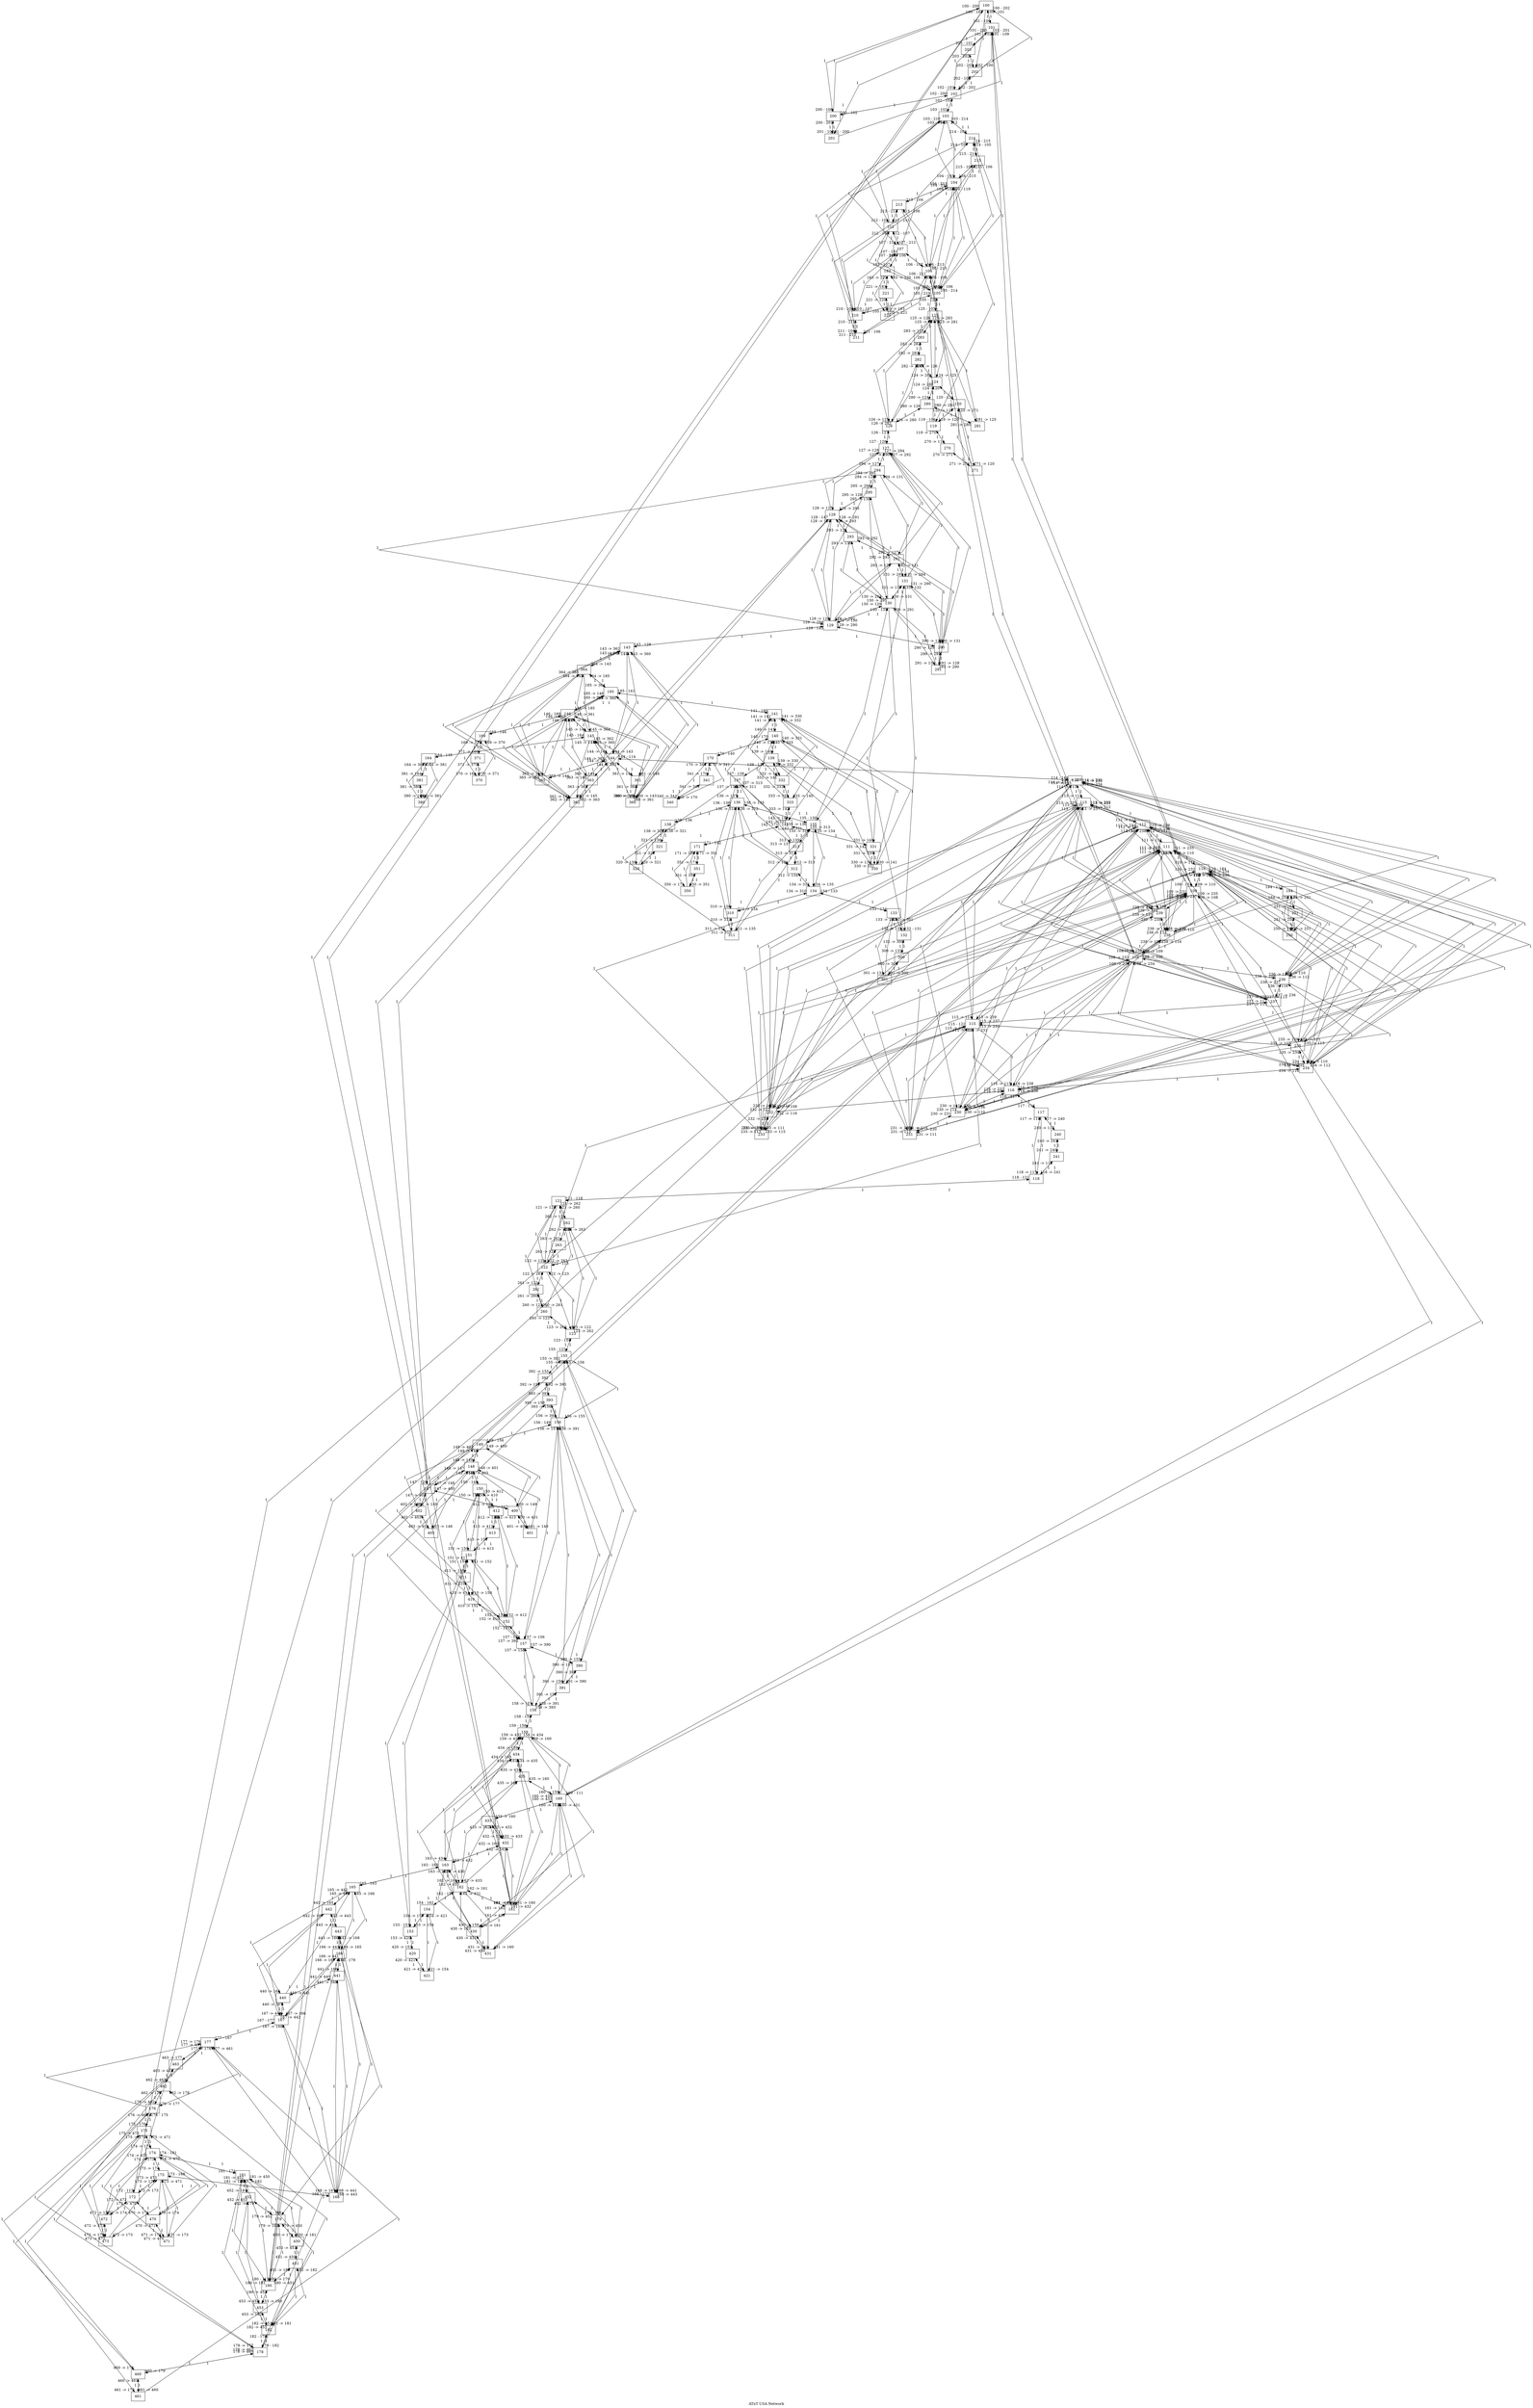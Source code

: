 digraph Test {

	/*compound=true*/
	node [shape=box];
	edge [len=3];
	/*Instantiation of nodes, required to successfully calling .get_node_list() 		(pydot) */
	//BACKBONE NODES
	100[group=H]; 101[group=H]; 102[group=H]; //SEATTLE
	103[group=H]; 104[group=H]; 105[group=H]; 106[group=H]; 107[group=H]; //SF
	108[group=H]; 109[group=H]; 110[group=H]; 111[group=H]; 112[group=H]; 113[group=H]; 114[group=H]; 115[group=H]; 116[group=H]; //LA //TODO added 111
	117[group=H]; 118[group=H]; //SD
	119[group=H]; 120[group=H]; //SL
	121[group=A]; 122[group=A]; 123[group=A]; //Phx
	124[group=A]; 125[group=A]; 126[group=A]; //DENVER
	127[group=A]; 128[group=A]; 129[group=A]; 130[group=A]; 131[group=A]; //Dallas
	132[group=A]; 133[group=A]; //San Antonio
	134[group=A]; 135[group=A]; 136[group=A]; 137[group=A]; //Houston
	138[group=A]; //NO
	139[group=A]; 140[group=A]; 141[group=A]; 142[group=A]; //MIA
	143[group=A]; 144[group=A]; 145[group=A]; 146[group=A]; //ATL
	147[group=A]; 148[group=A]; 149[group=A]; //KC
	150[group=A]; 151[group=A]; 152[group=A]; //Omaha
	153[group=A]; 154[group=A]; //Minapolis
	155[group=A]; 156[group=A]; 157[group=A]; 158[group=A]; //St.Louis
	159[group=A]; 160[group=A]; 161[group=A]; 162[group=A]; 163[group=A]; //CHICAGO
	164[group=A]; //Nashville
	165[group=A]; 166[group=A]; 167[group=A]; 168[group=A]; //DETROIT
	169[group=A]; //Charlotte
	170[group=A]; //TAMPA BAY
	171[group=A]; //Ft. Lauderdale
	172[group=A]; 173[group=A]; 174[group=A]; 175[group=A]; //Washington D.C.
	176[group=A]; 177[group=A]; 178[group=A]; //Philly
	179[group=A]; 180[group=A]; 181[group=A]; 182[group=A]; //NY
	183[group=A]; //Honolulu
	184[group=A]; //Las Vegas
	
	
	
	
	//Aggregation Network
	200[group=V]; 201[group=A]; 202[group=A]; 203[group=A];//Seattle
	210[group=V]; 211[group=A]; 212[group=A]; 213[group=A]; 214[group=A]; 215[group=A];//San Fransico
	220[group=V]; 221[group=A]; //Honolulu
	230[group=V]; 231[group=A]; 232[group=A]; 233[group=A]; 234[group=A]; 235[group=A]; 236[group=A]; 237[group=A]; 238[group=A]; 239[group=A];//Los Angeles
	240[group=V]; 241[group=A]; //San Diego
	250[group=v]; 251[group=A]; //Las Vegas
	260[group=V]; 261[group=A]; 262[group=A]; 263[group=A];//Phoenix
	270[group=V]; 271[group=A]; //Salt Lake City
	280[group=V]; 281[group=A]; 282[group=A]; 283[group=A];//Denver
	290[group=V]; 291[group=A]; 292[group=A]; 293[group=A]; 294[group=A]; 295[group=A];//Dallas
	300[group=V]; 301[group=A]; //San Antonio
	310[group=V]; 311[group=A]; 312[group=A]; 313[group=A];//Houston
	320[group=V]; 321[group=A]; //New Orealns
	330[group=V]; 331[group=A]; 332[group=A]; 333[group=A]; //Miami
	340[group=V]; 341[group=A]; //Tampa Bay
	350[group=v]; 351[group=A]; //Ft. Lauderdale
	360[group=v]; 361[group=A]; 362[group=A]; 363[group=A]; 364[group=A]; 365[group=A]; //Atlanta
	370[group=v]; 371[group=A]; //Charlotte
	380[group=v]; 381[group=A]; //Nashville
	390[group=v]; 391[group=A]; 392[group=A]; 393[group=A]; //St. Louis
	400[group=v]; 401[group=A]; 402[group=A]; 403[group=A]; //Kansas City
	410[group=v]; 411[group=A]; 412[group=A]; 413[group=A]; //Omaha
	420[group=v]; 421[group=A]; //Mineapolis
	430[group=v]; 431[group=A]; 432[group=A]; 433[group=A]; 434[group=A]; 435[group=A]; //Chicago
	440[group=v]; 441[group=A]; 442[group=A]; 443[group=A]; //Detroit
	450[group=v]; 451[group=A]; 452[group=A]; 453[group=A]; //New York
	460[group=v]; 461[group=A]; 462[group=A]; 463[group=A]; //Philadelphia
	470[group=v]; 471[group=A]; 472[group=A]; 473[group=A]; //Washington DC.
	
	overlap = scale;
	splines = false;
	label = "ATnT USA Network";
	orientation = portrait;
	
	//CORE EDGES
	100 -> 161	[label=1,headlabel="161 - 100" ,alias = 1,throughput=16,latency=9.299,delay=3,bandwidth = 10];
	101 -> 109	[label=1,headlabel="109 - 101" ,alias = 1,throughput=16,latency=5.156,delay=3,bandwidth = 10];
	102 -> 103	[label=1,headlabel="103 - 102" ,alias = 1,throughput=16,latency=3.675,delay=3,bandwidth = 10];
	103 -> 102	[label=1,headlabel="102 - 103" ,alias = 1,throughput=16,latency=3.675,delay=3,bandwidth = 10];
	104 -> 119	[label=1,headlabel="119 - 104" ,alias = 1,throughput=16,latency=9.333,delay=3,bandwidth = 10];
	105 -> 125	[label=1,headlabel="125 - 105" ,alias = 1,throughput=16,latency=5.083,delay=3,bandwidth = 10];
	106 -> 108	[label=1,headlabel="108 - 106" ,alias = 1,throughput=16,latency=1.834,delay=3,bandwidth = 10];
	107 -> 183	[label=1,headlabel="183 - 107" ,alias = 1,throughput=16,latency=12.855,delay=3,bandwidth = 10];
	108 -> 106	[label=1,headlabel="106 - 108" ,alias = 1,throughput=16,latency=1.834,delay=3,bandwidth = 10];
	109 -> 101	[label=1,headlabel="101 - 109" ,alias = 1,throughput=16,latency=5.156,delay=3,bandwidth = 10];
	110 -> 184	[label=1,headlabel="184 - 110" ,alias = 1,throughput=16,latency=1.224,delay=3,bandwidth = 10];
	111 -> 160	[label=1,headlabel="160 - 111" ,alias = 1,throughput=16,latency=9.359,delay=3,bandwidth = 10];//TODO 111 is not a declared node
	112 -> 180	[label=1,headlabel="180 - 112" ,alias = 1,throughput=16,latency=13.155,delay=3,bandwidth = 10];
	113 -> 172	[label=1,headlabel="172 - 113" ,alias = 1,throughput=16,latency=12.338,delay=3,bandwidth = 10];
	114 -> 144	[label=1,headlabel="144 - 114" ,alias = 1,throughput=16,latency=10.400,delay=3,bandwidth = 10];
	115 -> 122	[label=1,headlabel="122 - 115" ,alias = 1,throughput=16,latency=1.924,delay=3,bandwidth = 10];
	116 -> 117	[label=1,headlabel="117 - 116" ,alias = 1,throughput=16,latency=0.593,delay=3,bandwidth = 10];
	117 -> 116	[label=1,headlabel="116 - 117" ,alias = 1,throughput=16,latency=0.593,delay=3,bandwidth = 10];
	118 -> 121	[label=1,headlabel="121 - 118" ,alias = 1,throughput=16,latency=1.597,delay=3,bandwidth = 10];
	119 -> 104	[label=1,headlabel="104 - 119" ,alias = 1,throughput=16,latency=9.333,delay=3,bandwidth = 10];
	120 -> 124	[label=1,headlabel="124 - 120" ,alias = 1,throughput=16,latency=4.252,delay=3,bandwidth = 10];
	121 -> 118	[label=1,headlabel="118 - 121" ,alias = 1,throughput=16,latency=1.597,delay=3,bandwidth = 10];
	122 -> 115	[label=1,headlabel="115 - 122" ,alias = 1,throughput=16,latency=1.924,delay=3,bandwidth = 10];
	123 -> 155	[label=1,headlabel="155 - 123" ,alias = 1,throughput=16,latency=6.794,delay=3,bandwidth = 10];
	124 -> 120	[label=1,headlabel="120 - 124" ,alias = 1,throughput=16,latency=4.252,delay=3,bandwidth = 10];
	125 -> 105	[label=1,headlabel="105 - 125" ,alias = 1,throughput=16,latency=5.083,delay=3,bandwidth = 10];
	126 -> 127	[label=1,headlabel="127 - 126" ,alias = 1,throughput=16,latency=3.565,delay=3,bandwidth = 10];
	127 -> 126	[label=1,headlabel="126 - 127" ,alias = 1,throughput=16,latency=3.565,delay=3,bandwidth = 10];
	128 -> 147	[label=1,headlabel="147 - 128" ,alias = 1,throughput=16,latency=2.428,delay=3,bandwidth = 10];
	129 -> 143	[label=1,headlabel="143 - 129" ,alias = 1,throughput=16,latency=3.876,delay=3,bandwidth = 10];
	130 -> 135	[label=1,headlabel="135 - 130" ,alias = 1,throughput=16,latency=1.207,delay=3,bandwidth = 10];
	131 -> 132	[label=1,headlabel="132 - 131" ,alias = 1,throughput=16,latency=1.304,delay=3,bandwidth = 10];
	132 -> 131	[label=1,headlabel="131 - 132" ,alias = 1,throughput=16,latency=1.304,delay=3,bandwidth = 10];
	133 -> 134	[label=1,headlabel="134 - 133" ,alias = 1,throughput=16,latency=0.974,delay=3,bandwidth = 10];
	134 -> 133	[label=1,headlabel="133 - 134" ,alias = 1,throughput=16,latency=0.974,delay=3,bandwidth = 10];
	135 -> 130	[label=1,headlabel="130 - 135" ,alias = 1,throughput=16,latency=1.207,delay=3,bandwidth = 10];
	136 -> 138	[label=1,headlabel="138 - 136" ,alias = 1,throughput=16,latency=1.701,delay=3,bandwidth = 10];
	137 -> 139	[label=1,headlabel="139 - 137" ,alias = 1,throughput=16,latency=5.176,delay=3,bandwidth = 10];
	138 -> 136	[label=1,headlabel="136 - 138" ,alias = 1,throughput=16,latency=1.701,delay=3,bandwidth = 10];
	139 -> 137	[label=1,headlabel="137 - 139" ,alias = 1,throughput=16,latency=5.176,delay=3,bandwidth = 10];
	140 -> 170	[label=1,headlabel="170 - 140" ,alias = 1,throughput=16,latency=1.094,delay=3,bandwidth = 10];
	141 -> 185	[label=1,headlabel="185 - 141" ,alias = 1,throughput=16,latency=3.258,delay=3,bandwidth = 10];
	142 -> 171	[label=1,headlabel="171 - 142" ,alias = 1,throughput=16,latency=0.133,delay=3,bandwidth = 10];
	143 -> 129	[label=1,headlabel="129 - 143" ,alias = 1,throughput=16,latency=3.876,delay=3,bandwidth = 10];
	144 -> 114	[label=1,headlabel="114 - 144" ,alias = 1,throughput=16,latency=10.400,delay=3,bandwidth = 10];
	145 -> 164	[label=1,headlabel="164 - 145" ,alias = 1,throughput=16,latency=1.140,delay=3,bandwidth = 10];
	146 -> 169	[label=1,headlabel="169 - 146" ,alias = 1,throughput=16,latency=1.194,delay=3,bandwidth = 10];
	147 -> 128	[label=1,headlabel="128 - 147" ,alias = 1,throughput=16,latency=2.428,delay=3,bandwidth = 10];
	185 -> 141	[label=1,headlabel="141 - 185" ,alias = 1,throughput=16,latency=3.258,delay=3,bandwidth = 10];
	148 -> 150	[label=1,headlabel="150 - 148" ,alias = 1,throughput=16,latency=0.873,delay=3,bandwidth = 10];
	149 -> 156	[label=1,headlabel="156 - 149" ,alias = 1,throughput=16,latency=1.901,delay=3,bandwidth = 10];
	150 -> 148	[label=1,headlabel="148 - 150" ,alias = 1,throughput=16,latency=0.873,delay=3,bandwidth = 10];
	151 -> 153	[label=1,headlabel="153 - 151" ,alias = 1,throughput=16,latency=1.554,delay=3,bandwidth = 10];
	152 -> 157	[label=1,headlabel="157 - 152" ,alias = 1,throughput=16,latency=1.901,delay=3,bandwidth = 10];
	153 -> 151	[label=1,headlabel="151 - 153" ,alias = 1,throughput=16,latency=1.554,delay=3,bandwidth = 10];
	154 -> 162	[label=1,headlabel="162 - 154" ,alias = 1,throughput=16,latency=1.944,delay=3,bandwidth = 10];
	155 -> 123	[label=1,headlabel="123 - 155" ,alias = 1,throughput=16,latency=6.794,delay=3,bandwidth = 10];
	156 -> 149	[label=1,headlabel="149 - 156" ,alias = 1,throughput=16,latency=1.901,delay=3,bandwidth = 10];
	157 -> 152	[label=1,headlabel="152 - 157" ,alias = 1,throughput=16,latency=1.901,delay=3,bandwidth = 10];
	158 -> 159	[label=1,headlabel="159 - 158" ,alias = 1,throughput=16,latency=1.407,delay=3,bandwidth = 10];
	159 -> 158	[label=1,headlabel="158 - 159" ,alias = 1,throughput=16,latency=1.407,delay=3,bandwidth = 10];
	160 -> 111	[label=1,headlabel="111 - 160" ,alias = 1,throughput=16,latency=9.359,delay=3,bandwidth = 10];
	161 -> 100	[label=1,headlabel="100 - 161" ,alias = 1,throughput=16,latency=9.299,delay=3,bandwidth = 10];//TODO 111????
	162 -> 154	[label=1,headlabel="154 - 162" ,alias = 1,throughput=16,latency=1.944,delay=3,bandwidth = 10];
	163 -> 165	[label=1,headlabel="165 - 163" ,alias = 1,throughput=16,latency=1.270,delay=3,bandwidth = 10];
	164 -> 145	[label=1,headlabel="145 - 164" ,alias = 1,throughput=16,latency=1.140,delay=3,bandwidth = 10];
	165 -> 163	[label=1,headlabel="163 - 165" ,alias = 1,throughput=16,latency=1.270,delay=3,bandwidth = 10];
	166 -> 179	[label=1,headlabel="179 - 166" ,alias = 1,throughput=16,latency=2.598,delay=3,bandwidth = 10];
	167 -> 177	[label=1,headlabel="177 - 167" ,alias = 1,throughput=16,latency=2.378,delay=3,bandwidth = 10];
	168 -> 173	[label=1,headlabel="173 - 168" ,alias = 1,throughput=16,latency=2.134,delay=3,bandwidth = 10];
	169 -> 146	[label=1,headlabel="146 - 169" ,alias = 1,throughput=16,latency=1.194,delay=3,bandwidth = 10];
	170 -> 140	[label=1,headlabel="140 - 170" ,alias = 1,throughput=16,latency=1.094,delay=3,bandwidth = 10];
	171 -> 142	[label=1,headlabel="142 - 171" ,alias = 1,throughput=16,latency=0.133,delay=3,bandwidth = 10];
	172 -> 113	[label=1,headlabel="113 - 172" ,alias = 1,throughput=16,latency=12.338,delay=3,bandwidth = 10];
	173 -> 168	[label=1,headlabel="168 - 173" ,alias = 1,throughput=16,latency=2.134,delay=3,bandwidth = 10];
	174 -> 181	[label=1,headlabel="181 - 174" ,alias = 1,throughput=16,latency=1.104,delay=3,bandwidth = 10];
	175 -> 176	[label=1,headlabel="176 - 175" ,alias = 1,throughput=16,latency=0.643,delay=3,bandwidth = 10];
	176 -> 175	[label=1,headlabel="175 - 176" ,alias = 1,throughput=16,latency=0.643,delay=3,bandwidth = 10];
	177 -> 167	[label=1,headlabel="167 - 177" ,alias = 1,throughput=16,latency=2.378,delay=3,bandwidth = 10];
	178 -> 182	[label=1,headlabel="182 - 178" ,alias = 1,throughput=16,latency=0.460,delay=3,bandwidth = 10];
	179 -> 166	[label=1,headlabel="166 - 179" ,alias = 1,throughput=16,latency=2.598,delay=3,bandwidth = 10];
	180 -> 112	[label=1,headlabel="112 - 180" ,alias = 1,throughput=16,latency=13.155,delay=3,bandwidth = 10];
	181 -> 174	[label=1,headlabel="174 - 181" ,alias = 1,throughput=16,latency=1.104,delay=3,bandwidth = 10];
	182 -> 178	[label=1,headlabel="178 - 182" ,alias = 1,throughput=16,latency=0.460,delay=3,bandwidth = 10];
	183 -> 107	[label=1,headlabel="107 - 183" ,alias = 1,throughput=16,latency=12.855,delay=3,bandwidth = 10];
	184 -> 110	[label=1,headlabel="110 - 184" ,alias = 1,throughput=16,latency=1.224,delay=3,bandwidth = 10];
		
	
	//Aggregation Network
	//Seatle
	100 -> 101	[label=1,headlabel="101 - 100" ,alias = 1,throughput=16,latency=4,delay=3,bandwidth = 10];
	100 -> 200	[label=1,headlabel="200 - 100" ,alias = 1,throughput=16,latency=4,delay=3,bandwidth = 10];
	100 -> 202	[label=1,headlabel="202 - 100" ,alias = 1,throughput=16,latency=4,delay=3,bandwidth = 10];
	200 -> 100	[label=1,headlabel="100 - 200" ,alias = 1,throughput=16,latency=4,delay=3,bandwidth = 10];
	200 -> 201	[label=1,headlabel="201 - 200" ,alias = 1,throughput=16,latency=4,delay=3,bandwidth = 10];
	200 -> 102	[label=1,headlabel="102 - 200" ,alias = 1,throughput=16,latency=4,delay=3,bandwidth = 10];
	101 -> 100	[label=1,headlabel="100 - 101" ,alias = 1,throughput=16,latency=4,delay=3,bandwidth = 10];
	101 -> 201	[label=1,headlabel="201 - 101" ,alias = 1,throughput=16,latency=4,delay=3,bandwidth = 10];
	101 -> 203	[label=1,headlabel="203 - 101" ,alias = 1,throughput=16,latency=4,delay=3,bandwidth = 10];
	101 -> 102	[label=1,headlabel="102 - 101" ,alias = 1,throughput=16,latency=4,delay=3,bandwidth = 10];
	201 -> 200	[label=1,headlabel="200 - 201" ,alias = 1,throughput=16,latency=4,delay=3,bandwidth = 10];
	201 -> 101	[label=1,headlabel="101 - 201" ,alias = 1,throughput=16,latency=4,delay=3,bandwidth = 10];
	102 -> 101	[label=1,headlabel="101 - 102" ,alias = 1,throughput=16,latency=4,delay=3,bandwidth = 10];
	102 -> 200	[label=1,headlabel="200 - 102" ,alias = 1,throughput=16,latency=4,delay=3,bandwidth = 10];
	102 -> 202	[label=1,headlabel="202 - 102" ,alias = 1,throughput=16,latency=4,delay=3,bandwidth = 10];
	202 -> 100	[label=1,headlabel="100 - 202" ,alias = 1,throughput=16,latency=4,delay=3,bandwidth = 10];
	202 -> 102	[label=1,headlabel="102 - 202" ,alias = 1,throughput=16,latency=4,delay=3,bandwidth = 10];
	202 -> 203	[label=1,headlabel="203 - 202" ,alias = 1,throughput=16,latency=4,delay=3,bandwidth = 10];
	203 -> 101	[label=1,headlabel="101 - 203" ,alias = 1,throughput=16,latency=4,delay=3,bandwidth = 10];
	203 -> 202	[label=1,headlabel="202 - 203" ,alias = 1,throughput=16,latency=4,delay=3,bandwidth = 10];
	
	//San Fransico
	103 -> 104	[label=1,headlabel="104 - 103" ,alias = 1,throughput=16,latency=4,delay=3,bandwidth = 10];
	103 -> 210	[label=1,headlabel="210 - 103" ,alias = 1,throughput=16,latency=4,delay=3,bandwidth = 10];
	103 -> 212	[label=1,headlabel="212 - 103" ,alias = 1,throughput=16,latency=4,delay=3,bandwidth = 10];
	103 -> 214	[label=1,headlabel="214 - 103" ,alias = 1,throughput=16,latency=4,delay=3,bandwidth = 10];
	210 -> 103	[label=1,headlabel="103 - 210" ,alias = 1,throughput=16,latency=4,delay=3,bandwidth = 10];
	210 -> 211	[label=1,headlabel="211 - 210" ,alias = 1,throughput=16,latency=4,delay=3,bandwidth = 10];
	210 -> 105	[label=1,headlabel="105 - 210" ,alias = 1,throughput=16,latency=4,delay=3,bandwidth = 10];
	210 -> 107	[label=1,headlabel="107 - 210" ,alias = 1,throughput=16,latency=4,delay=3,bandwidth = 10];
	104 -> 103	[label=1,headlabel="103 - 104" ,alias = 1,throughput=16,latency=4,delay=3,bandwidth = 10];
	104 -> 105	[label=1,headlabel="105 - 104" ,alias = 1,throughput=16,latency=4,delay=3,bandwidth = 10];
	104 -> 211	[label=1,headlabel="211 - 104" ,alias = 1,throughput=16,latency=4,delay=3,bandwidth = 10];
	104 -> 213	[label=1,headlabel="213 - 104" ,alias = 1,throughput=16,latency=4,delay=3,bandwidth = 10];
	104 -> 215	[label=1,headlabel="215 - 104" ,alias = 1,throughput=16,latency=4,delay=3,bandwidth = 10];
	211 -> 210	[label=1,headlabel="210 - 211" ,alias = 1,throughput=16,latency=4,delay=3,bandwidth = 10];
	211 -> 104	[label=1,headlabel="104 - 211" ,alias = 1,throughput=16,latency=4,delay=3,bandwidth = 10];
	211 -> 106	[label=1,headlabel="106 - 211" ,alias = 1,throughput=16,latency=4,delay=3,bandwidth = 10];
	105 -> 104	[label=1,headlabel="104 - 105" ,alias = 1,throughput=16,latency=4,delay=3,bandwidth = 10];
	105 -> 106	[label=1,headlabel="106 - 105" ,alias = 1,throughput=16,latency=4,delay=3,bandwidth = 10];
	105 -> 210	[label=1,headlabel="210 - 105" ,alias = 1,throughput=16,latency=4,delay=3,bandwidth = 10];
	105 -> 212	[label=1,headlabel="212 - 105" ,alias = 1,throughput=16,latency=4,delay=3,bandwidth = 10];
	105 -> 214	[label=1,headlabel="214 - 105" ,alias = 1,throughput=16,latency=4,delay=3,bandwidth = 10];
	212 -> 103	[label=1,headlabel="103 - 212" ,alias = 1,throughput=16,latency=4,delay=3,bandwidth = 10];
	212 -> 105	[label=1,headlabel="105 - 212" ,alias = 1,throughput=16,latency=4,delay=3,bandwidth = 10];
	212 -> 213	[label=1,headlabel="213 - 212" ,alias = 1,throughput=16,latency=4,delay=3,bandwidth = 10];
	212 -> 107	[label=1,headlabel="107 - 212" ,alias = 1,throughput=16,latency=4,delay=3,bandwidth = 10];
	106 -> 105	[label=1,headlabel="105 - 106" ,alias = 1,throughput=16,latency=4,delay=3,bandwidth = 10];
	106 -> 107	[label=1,headlabel="107 - 106" ,alias = 1,throughput=16,latency=4,delay=3,bandwidth = 10];
	106 -> 211	[label=1,headlabel="211 - 106" ,alias = 1,throughput=16,latency=4,delay=3,bandwidth = 10];
	106 -> 213	[label=1,headlabel="213 - 106" ,alias = 1,throughput=16,latency=4,delay=3,bandwidth = 10];
	106 -> 215	[label=1,headlabel="215 - 106" ,alias = 1,throughput=16,latency=4,delay=3,bandwidth = 10];
	213 -> 212	[label=1,headlabel="212 - 213" ,alias = 1,throughput=16,latency=4,delay=3,bandwidth = 10];
	213 -> 104	[label=1,headlabel="104 - 213" ,alias = 1,throughput=16,latency=4,delay=3,bandwidth = 10];
	213 -> 106	[label=1,headlabel="106 - 213" ,alias = 1,throughput=16,latency=4,delay=3,bandwidth = 10];
	107 -> 106	[label=1,headlabel="106 - 107" ,alias = 1,throughput=16,latency=4,delay=3,bandwidth = 10];
	107 -> 210	[label=1,headlabel="210 - 107" ,alias = 1,throughput=16,latency=4,delay=3,bandwidth = 10];
	107 -> 212	[label=1,headlabel="212 - 107" ,alias = 1,throughput=16,latency=4,delay=3,bandwidth = 10];
	107 -> 214	[label=1,headlabel="214 - 107" ,alias = 1,throughput=16,latency=4,delay=3,bandwidth = 10];
	214 -> 103	[label=1,headlabel="103 - 214" ,alias = 1,throughput=16,latency=4,delay=3,bandwidth = 10];
	214 -> 105	[label=1,headlabel="105 - 214" ,alias = 1,throughput=16,latency=4,delay=3,bandwidth = 10];
	214 -> 107	[label=1,headlabel="107 - 214" ,alias = 1,throughput=16,latency=4,delay=3,bandwidth = 10];
	214 -> 215	[label=1,headlabel="215 - 214" ,alias = 1,throughput=16,latency=4,delay=3,bandwidth = 10];
	215 -> 214	[label=1,headlabel="214 - 215" ,alias = 1,throughput=16,latency=4,delay=3,bandwidth = 10];
	215 -> 104	[label=1,headlabel="104 - 215" ,alias = 1,throughput=16,latency=4,delay=3,bandwidth = 10];
	215 -> 106	[label=1,headlabel="106 - 215" ,alias = 1,throughput=16,latency=4,delay=3,bandwidth = 10];
	
	//Honolulu
	183 -> 220	[label=1,headlabel="220 -> 183" ,alias = 1,throughput=16,latency=4,delay=3,bandwidth = 10];
	183 -> 221	[label=1,headlabel="221 -> 183" ,alias = 1,throughput=16,latency=4,delay=3,bandwidth = 10];
	220 -> 183	[label=1,headlabel="183 -> 220" ,alias = 1,throughput=16,latency=4,delay=3,bandwidth = 10];
	220 -> 221	[label=1,headlabel="221 -> 220" ,alias = 1,throughput=16,latency=4,delay=3,bandwidth = 10];
	221 -> 183	[label=1,headlabel="183 -> 221" ,alias = 1,throughput=16,latency=4,delay=3,bandwidth = 10];
	221 -> 220	[label=1,headlabel="220 -> 221" ,alias = 1,throughput=16,latency=4,delay=3,bandwidth = 10];

	
	//Los Angeles
	108 -> 109	[label=1,headlabel="109 -> 108" ,alias = 1,throughput=16,latency=4,delay=3,bandwidth = 10];
	108 -> 230	[label=1,headlabel="230 -> 108" ,alias = 1,throughput=16,latency=4,delay=3,bandwidth = 10];
	108 -> 232	[label=1,headlabel="232 -> 108" ,alias = 1,throughput=16,latency=4,delay=3,bandwidth = 10];
	108 -> 234	[label=1,headlabel="234 -> 108" ,alias = 1,throughput=16,latency=4,delay=3,bandwidth = 10];
	108 -> 236	[label=1,headlabel="236 -> 108" ,alias = 1,throughput=16,latency=4,delay=3,bandwidth = 10];
	108 -> 238	[label=1,headlabel="238 -> 108" ,alias = 1,throughput=16,latency=4,delay=3,bandwidth = 10];
	230 -> 108	[label=1,headlabel="108 -> 230" ,alias = 1,throughput=16,latency=4,delay=3,bandwidth = 10];
	230 -> 231	[label=1,headlabel="231 -> 230" ,alias = 1,throughput=16,latency=4,delay=3,bandwidth = 10];
	230 -> 110	[label=1,headlabel="110 -> 230" ,alias = 1,throughput=16,latency=4,delay=3,bandwidth = 10];
	230 -> 112	[label=1,headlabel="112 -> 230" ,alias = 1,throughput=16,latency=4,delay=3,bandwidth = 10];
	230 -> 114	[label=1,headlabel="114 -> 230" ,alias = 1,throughput=16,latency=4,delay=3,bandwidth = 10];
	230 -> 116	[label=1,headlabel="116 -> 230" ,alias = 1,throughput=16,latency=4,delay=3,bandwidth = 10];
	109 -> 108	[label=1,headlabel="108 -> 109" ,alias = 1,throughput=16,latency=4,delay=3,bandwidth = 10];
	109 -> 110	[label=1,headlabel="110 -> 109" ,alias = 1,throughput=16,latency=4,delay=3,bandwidth = 10];
	109 -> 231	[label=1,headlabel="231 -> 109" ,alias = 1,throughput=16,latency=4,delay=3,bandwidth = 10];
	109 -> 233	[label=1,headlabel="233 -> 109" ,alias = 1,throughput=16,latency=4,delay=3,bandwidth = 10];
	109 -> 235	[label=1,headlabel="235 -> 109" ,alias = 1,throughput=16,latency=4,delay=3,bandwidth = 10];
	109 -> 237	[label=1,headlabel="237 -> 109" ,alias = 1,throughput=16,latency=4,delay=3,bandwidth = 10];
	109 -> 239	[label=1,headlabel="239 -> 109" ,alias = 1,throughput=16,latency=4,delay=3,bandwidth = 10];
	231 -> 230	[label=1,headlabel="230 -> 231" ,alias = 1,throughput=16,latency=4,delay=3,bandwidth = 10];
	231 -> 109	[label=1,headlabel="109 -> 231" ,alias = 1,throughput=16,latency=4,delay=3,bandwidth = 10];
	231 -> 111	[label=1,headlabel="111 -> 231" ,alias = 1,throughput=16,latency=4,delay=3,bandwidth = 10];
	231 -> 113	[label=1,headlabel="113 -> 231" ,alias = 1,throughput=16,latency=4,delay=3,bandwidth = 10];
	231 -> 115	[label=1,headlabel="115 -> 231" ,alias = 1,throughput=16,latency=4,delay=3,bandwidth = 10];
	110 -> 109	[label=1,headlabel="109 -> 110" ,alias = 1,throughput=16,latency=4,delay=3,bandwidth = 10];
	110 -> 111	[label=1,headlabel="111 -> 110" ,alias = 1,throughput=16,latency=4,delay=3,bandwidth = 10];
	110 -> 230	[label=1,headlabel="230 -> 110" ,alias = 1,throughput=16,latency=4,delay=3,bandwidth = 10];
	110 -> 232	[label=1,headlabel="232 -> 110" ,alias = 1,throughput=16,latency=4,delay=3,bandwidth = 10];
	110 -> 234	[label=1,headlabel="234 -> 110" ,alias = 1,throughput=16,latency=4,delay=3,bandwidth = 10];
	110 -> 236	[label=1,headlabel="236 -> 110" ,alias = 1,throughput=16,latency=4,delay=3,bandwidth = 10];
	110 -> 238	[label=1,headlabel="238 -> 110" ,alias = 1,throughput=16,latency=4,delay=3,bandwidth = 10];
	232 -> 108	[label=1,headlabel="108 -> 232" ,alias = 1,throughput=16,latency=4,delay=3,bandwidth = 10];
	232 -> 110	[label=1,headlabel="110 -> 232" ,alias = 1,throughput=16,latency=4,delay=3,bandwidth = 10];
	232 -> 233	[label=1,headlabel="233 -> 232" ,alias = 1,throughput=16,latency=4,delay=3,bandwidth = 10];
	232 -> 112	[label=1,headlabel="112 -> 232" ,alias = 1,throughput=16,latency=4,delay=3,bandwidth = 10];
	232 -> 114	[label=1,headlabel="114 -> 232" ,alias = 1,throughput=16,latency=4,delay=3,bandwidth = 10];
	232 -> 116	[label=1,headlabel="116 -> 232" ,alias = 1,throughput=16,latency=4,delay=3,bandwidth = 10];
	111 -> 110	[label=1,headlabel="110 -> 111" ,alias = 1,throughput=16,latency=4,delay=3,bandwidth = 10];
	111 -> 112	[label=1,headlabel="112 -> 111" ,alias = 1,throughput=16,latency=4,delay=3,bandwidth = 10];
	111 -> 231	[label=1,headlabel="231 -> 111" ,alias = 1,throughput=16,latency=4,delay=3,bandwidth = 10];
	111 -> 233	[label=1,headlabel="233 -> 111" ,alias = 1,throughput=16,latency=4,delay=3,bandwidth = 10];
	111 -> 235	[label=1,headlabel="235 -> 111" ,alias = 1,throughput=16,latency=4,delay=3,bandwidth = 10];
	111 -> 237	[label=1,headlabel="237 -> 111" ,alias = 1,throughput=16,latency=4,delay=3,bandwidth = 10];
	111 -> 239	[label=1,headlabel="239 -> 111" ,alias = 1,throughput=16,latency=4,delay=3,bandwidth = 10];
	233 -> 232	[label=1,headlabel="232 -> 233" ,alias = 1,throughput=16,latency=4,delay=3,bandwidth = 10];
	233 -> 109	[label=1,headlabel="109 -> 233" ,alias = 1,throughput=16,latency=4,delay=3,bandwidth = 10];
	233 -> 111	[label=1,headlabel="111 -> 233" ,alias = 1,throughput=16,latency=4,delay=3,bandwidth = 10];
	233 -> 113	[label=1,headlabel="113 -> 233" ,alias = 1,throughput=16,latency=4,delay=3,bandwidth = 10];
	233 -> 115	[label=1,headlabel="115 -> 233" ,alias = 1,throughput=16,latency=4,delay=3,bandwidth = 10];
	112 -> 113	[label=1,headlabel="113 -> 112" ,alias = 1,throughput=16,latency=4,delay=3,bandwidth = 10];
	112 -> 111	[label=1,headlabel="111 -> 112" ,alias = 1,throughput=16,latency=4,delay=3,bandwidth = 10];
	112 -> 234	[label=1,headlabel="234 -> 112" ,alias = 1,throughput=16,latency=4,delay=3,bandwidth = 10];
	112 -> 236	[label=1,headlabel="236 -> 112" ,alias = 1,throughput=16,latency=4,delay=3,bandwidth = 10];
	112 -> 230	[label=1,headlabel="230 -> 112" ,alias = 1,throughput=16,latency=4,delay=3,bandwidth = 10];
	112 -> 232	[label=1,headlabel="232 -> 112" ,alias = 1,throughput=16,latency=4,delay=3,bandwidth = 10];
	112 -> 238	[label=1,headlabel="238 -> 112" ,alias = 1,throughput=16,latency=4,delay=3,bandwidth = 10];
	234 -> 112	[label=1,headlabel="112 -> 234" ,alias = 1,throughput=16,latency=4,delay=3,bandwidth = 10];
	234 -> 108	[label=1,headlabel="108 -> 234" ,alias = 1,throughput=16,latency=4,delay=3,bandwidth = 10];
	234 -> 110	[label=1,headlabel="110 -> 234" ,alias = 1,throughput=16,latency=4,delay=3,bandwidth = 10];
	234 -> 116	[label=1,headlabel="116 -> 234" ,alias = 1,throughput=16,latency=4,delay=3,bandwidth = 10];
	234 -> 235	[label=1,headlabel="235 -> 234" ,alias = 1,throughput=16,latency=4,delay=3,bandwidth = 10];
	234 -> 114	[label=1,headlabel="114 -> 234" ,alias = 1,throughput=16,latency=4,delay=3,bandwidth = 10];
	113 -> 112	[label=1,headlabel="112 -> 113" ,alias = 1,throughput=16,latency=4,delay=3,bandwidth = 10];
	113 -> 114	[label=1,headlabel="114 -> 113" ,alias = 1,throughput=16,latency=4,delay=3,bandwidth = 10];
	113 -> 231	[label=1,headlabel="231 -> 113" ,alias = 1,throughput=16,latency=4,delay=3,bandwidth = 10];
	113 -> 233	[label=1,headlabel="233 -> 113" ,alias = 1,throughput=16,latency=4,delay=3,bandwidth = 10];
	113 -> 239	[label=1,headlabel="239 -> 113" ,alias = 1,throughput=16,latency=4,delay=3,bandwidth = 10];
	113 -> 235	[label=1,headlabel="235 -> 113" ,alias = 1,throughput=16,latency=4,delay=3,bandwidth = 10];
	113 -> 237	[label=1,headlabel="237 -> 113" ,alias = 1,throughput=16,latency=4,delay=3,bandwidth = 10];
	235 -> 234	[label=1,headlabel="234 -> 235" ,alias = 1,throughput=16,latency=4,delay=3,bandwidth = 10];
	235 -> 113	[label=1,headlabel="113 -> 235" ,alias = 1,throughput=16,latency=4,delay=3,bandwidth = 10];
	235 -> 115	[label=1,headlabel="115 -> 235" ,alias = 1,throughput=16,latency=4,delay=3,bandwidth = 10];
	235 -> 109	[label=1,headlabel="109 -> 235" ,alias = 1,throughput=16,latency=4,delay=3,bandwidth = 10];
	235 -> 111	[label=1,headlabel="111 -> 235" ,alias = 1,throughput=16,latency=4,delay=3,bandwidth = 10];
	114 -> 113	[label=1,headlabel="113 -> 114" ,alias = 1,throughput=16,latency=4,delay=3,bandwidth = 10];
	114 -> 115	[label=1,headlabel="115 -> 114" ,alias = 1,throughput=16,latency=4,delay=3,bandwidth = 10];
	114 -> 234	[label=1,headlabel="234 -> 114" ,alias = 1,throughput=16,latency=4,delay=3,bandwidth = 10];
	114 -> 236	[label=1,headlabel="236 -> 114" ,alias = 1,throughput=16,latency=4,delay=3,bandwidth = 10];
	114 -> 230	[label=1,headlabel="230 -> 114" ,alias = 1,throughput=16,latency=4,delay=3,bandwidth = 10];
	114 -> 232	[label=1,headlabel="232 -> 114" ,alias = 1,throughput=16,latency=4,delay=3,bandwidth = 10];
	114 -> 238	[label=1,headlabel="238 -> 114" ,alias = 1,throughput=16,latency=4,delay=3,bandwidth = 10];
	236 -> 112	[label=1,headlabel="112 -> 236" ,alias = 1,throughput=16,latency=4,delay=3,bandwidth = 10];
	236 -> 114	[label=1,headlabel="114 -> 236" ,alias = 1,throughput=16,latency=4,delay=3,bandwidth = 10];
	236 -> 237	[label=1,headlabel="237 -> 236" ,alias = 1,throughput=16,latency=4,delay=3,bandwidth = 10];
	236 -> 108	[label=1,headlabel="108 -> 236" ,alias = 1,throughput=16,latency=4,delay=3,bandwidth = 10];
	236 -> 110	[label=1,headlabel="110 -> 236" ,alias = 1,throughput=16,latency=4,delay=3,bandwidth = 10];
	236 -> 116	[label=1,headlabel="116 -> 236" ,alias = 1,throughput=16,latency=4,delay=3,bandwidth = 10];
	115 -> 114	[label=1,headlabel="114 -> 115" ,alias = 1,throughput=16,latency=4,delay=3,bandwidth = 10];
	115 -> 116	[label=1,headlabel="116 -> 115" ,alias = 1,throughput=16,latency=4,delay=3,bandwidth = 10];
	115 -> 231	[label=1,headlabel="231 -> 115" ,alias = 1,throughput=16,latency=4,delay=3,bandwidth = 10];
	115 -> 233	[label=1,headlabel="233 -> 115" ,alias = 1,throughput=16,latency=4,delay=3,bandwidth = 10];
	115 -> 235	[label=1,headlabel="235 -> 115" ,alias = 1,throughput=16,latency=4,delay=3,bandwidth = 10];
	115 -> 237	[label=1,headlabel="237 -> 115" ,alias = 1,throughput=16,latency=4,delay=3,bandwidth = 10];
	115 -> 239	[label=1,headlabel="239 -> 115" ,alias = 1,throughput=16,latency=4,delay=3,bandwidth = 10];
	237 -> 236	[label=1,headlabel="236 -> 237" ,alias = 1,throughput=16,latency=4,delay=3,bandwidth = 10];
	237 -> 109	[label=1,headlabel="109 -> 237" ,alias = 1,throughput=16,latency=4,delay=3,bandwidth = 10];
	237 -> 111	[label=1,headlabel="111 -> 237" ,alias = 1,throughput=16,latency=4,delay=3,bandwidth = 10];
	237 -> 113	[label=1,headlabel="113 -> 237" ,alias = 1,throughput=16,latency=4,delay=3,bandwidth = 10];
	237 -> 115	[label=1,headlabel="115 -> 237" ,alias = 1,throughput=16,latency=4,delay=3,bandwidth = 10];
	116 -> 115	[label=1,headlabel="115 -> 116" ,alias = 1,throughput=16,latency=4,delay=3,bandwidth = 10];
	116 -> 230	[label=1,headlabel="230 -> 116" ,alias = 1,throughput=16,latency=4,delay=3,bandwidth = 10];
	116 -> 232	[label=1,headlabel="232 -> 116" ,alias = 1,throughput=16,latency=4,delay=3,bandwidth = 10];
	116 -> 234	[label=1,headlabel="234 -> 116" ,alias = 1,throughput=16,latency=4,delay=3,bandwidth = 10];
	116 -> 236	[label=1,headlabel="236 -> 116" ,alias = 1,throughput=16,latency=4,delay=3,bandwidth = 10];
	116 -> 238	[label=1,headlabel="238 -> 116" ,alias = 1,throughput=16,latency=4,delay=3,bandwidth = 10];
	238 -> 108	[label=1,headlabel="108 -> 238" ,alias = 1,throughput=16,latency=4,delay=3,bandwidth = 10];
	238 -> 110	[label=1,headlabel="110 -> 238" ,alias = 1,throughput=16,latency=4,delay=3,bandwidth = 10];
	238 -> 112	[label=1,headlabel="112 -> 238" ,alias = 1,throughput=16,latency=4,delay=3,bandwidth = 10];
	238 -> 114	[label=1,headlabel="114 -> 238" ,alias = 1,throughput=16,latency=4,delay=3,bandwidth = 10];
	238 -> 116	[label=1,headlabel="116 -> 238" ,alias = 1,throughput=16,latency=4,delay=3,bandwidth = 10];
	238 -> 239	[label=1,headlabel="239 -> 238" ,alias = 1,throughput=16,latency=4,delay=3,bandwidth = 10];
	239 -> 238	[label=1,headlabel="238 -> 239" ,alias = 1,throughput=16,latency=4,delay=3,bandwidth = 10];
	239 -> 109	[label=1,headlabel="109 -> 239" ,alias = 1,throughput=16,latency=4,delay=3,bandwidth = 10];
	239 -> 111	[label=1,headlabel="111 -> 239" ,alias = 1,throughput=16,latency=4,delay=3,bandwidth = 10];
	239 -> 113	[label=1,headlabel="113 -> 239" ,alias = 1,throughput=16,latency=4,delay=3,bandwidth = 10];
	239 -> 115	[label=1,headlabel="115 -> 239" ,alias = 1,throughput=16,latency=4,delay=3,bandwidth = 10];
	
	//San Diego
	117 -> 118	[label=1,headlabel="118 -> 117" ,alias = 1,throughput=16,latency=4,delay=3,bandwidth = 10];
	117 -> 240	[label=1,headlabel="240 -> 117" ,alias = 1,throughput=16,latency=4,delay=3,bandwidth = 10];
	240 -> 117	[label=1,headlabel="117 -> 240" ,alias = 1,throughput=16,latency=4,delay=3,bandwidth = 10];
	240 -> 241	[label=1,headlabel="241 -> 240" ,alias = 1,throughput=16,latency=4,delay=3,bandwidth = 10];
	118 -> 117	[label=1,headlabel="117 -> 118" ,alias = 1,throughput=16,latency=4,delay=3,bandwidth = 10];
	118 -> 241	[label=1,headlabel="241 -> 118" ,alias = 1,throughput=16,latency=4,delay=3,bandwidth = 10];
	241 -> 240	[label=1,headlabel="240 -> 241" ,alias = 1,throughput=16,latency=4,delay=3,bandwidth = 10];
	241 -> 118	[label=1,headlabel="118 -> 241" ,alias = 1,throughput=16,latency=4,delay=3,bandwidth = 10];

	//Las Vegas
	184 -> 250	[label=1,headlabel="250 -> 184" ,alias = 1,throughput=16,latency=4,delay=3,bandwidth = 10];
	184 -> 251	[label=1,headlabel="251 -> 184" ,alias = 1,throughput=16,latency=4,delay=3,bandwidth = 10];
	250 -> 184	[label=1,headlabel="184 -> 250" ,alias = 1,throughput=16,latency=4,delay=3,bandwidth = 10];
	250 -> 251	[label=1,headlabel="251 -> 250" ,alias = 1,throughput=16,latency=4,delay=3,bandwidth = 10];
	251 -> 184	[label=1,headlabel="184 -> 251" ,alias = 1,throughput=16,latency=4,delay=3,bandwidth = 10];
	251 -> 250	[label=1,headlabel="250 -> 251" ,alias = 1,throughput=16,latency=4,delay=3,bandwidth = 10];

	//Pheonix
	121 -> 122	[label=1,headlabel="122 -> 121" ,alias = 1,throughput=16,latency=4,delay=3,bandwidth = 10];
	121 -> 260	[label=1,headlabel="260 -> 121" ,alias = 1,throughput=16,latency=4,delay=3,bandwidth = 10];
	121 -> 262	[label=1,headlabel="262 -> 121" ,alias = 1,throughput=16,latency=4,delay=3,bandwidth = 10];
	260 -> 121	[label=1,headlabel="121 -> 260" ,alias = 1,throughput=16,latency=4,delay=3,bandwidth = 10];
	260 -> 261	[label=1,headlabel="261 -> 260" ,alias = 1,throughput=16,latency=4,delay=3,bandwidth = 10];
	260 -> 123	[label=1,headlabel="123 -> 260" ,alias = 1,throughput=16,latency=4,delay=3,bandwidth = 10];
	122 -> 121	[label=1,headlabel="121 -> 122" ,alias = 1,throughput=16,latency=4,delay=3,bandwidth = 10];
	122 -> 261	[label=1,headlabel="261 -> 122" ,alias = 1,throughput=16,latency=4,delay=3,bandwidth = 10];
	122 -> 263	[label=1,headlabel="263 -> 122" ,alias = 1,throughput=16,latency=4,delay=3,bandwidth = 10];
	122 -> 123	[label=1,headlabel="123 -> 122" ,alias = 1,throughput=16,latency=4,delay=3,bandwidth = 10];
	261 -> 260	[label=1,headlabel="260 -> 261" ,alias = 1,throughput=16,latency=4,delay=3,bandwidth = 10];
	261 -> 122	[label=1,headlabel="122 -> 261" ,alias = 1,throughput=16,latency=4,delay=3,bandwidth = 10];
	123 -> 122	[label=1,headlabel="122 -> 123" ,alias = 1,throughput=16,latency=4,delay=3,bandwidth = 10];
	123 -> 260	[label=1,headlabel="260 -> 123" ,alias = 1,throughput=16,latency=4,delay=3,bandwidth = 10];
	123 -> 262	[label=1,headlabel="262 -> 123" ,alias = 1,throughput=16,latency=4,delay=3,bandwidth = 10];
	262 -> 121	[label=1,headlabel="121 -> 262" ,alias = 1,throughput=16,latency=4,delay=3,bandwidth = 10];
	262 -> 123	[label=1,headlabel="123 -> 262" ,alias = 1,throughput=16,latency=4,delay=3,bandwidth = 10];
	262 -> 263	[label=1,headlabel="263 -> 262" ,alias = 1,throughput=16,latency=4,delay=3,bandwidth = 10];
	263 -> 122	[label=1,headlabel="122 -> 263" ,alias = 1,throughput=16,latency=4,delay=3,bandwidth = 10];
	263 -> 262	[label=1,headlabel="262 -> 263" ,alias = 1,throughput=16,latency=4,delay=3,bandwidth = 10];

	//Salt Lake City
	119 -> 120	[label=1,headlabel="120 -> 119" ,alias = 1,throughput=16,latency=4,delay=3,bandwidth = 10];
	119 -> 270	[label=1,headlabel="270 -> 119" ,alias = 1,throughput=16,latency=4,delay=3,bandwidth = 10];
	270 -> 119	[label=1,headlabel="119 -> 270" ,alias = 1,throughput=16,latency=4,delay=3,bandwidth = 10];
	270 -> 271	[label=1,headlabel="271 -> 270" ,alias = 1,throughput=16,latency=4,delay=3,bandwidth = 10];
	120 -> 119	[label=1,headlabel="119 -> 120" ,alias = 1,throughput=16,latency=4,delay=3,bandwidth = 10];
	120 -> 271	[label=1,headlabel="271 -> 120" ,alias = 1,throughput=16,latency=4,delay=3,bandwidth = 10];
	271 -> 270	[label=1,headlabel="270 -> 271" ,alias = 1,throughput=16,latency=4,delay=3,bandwidth = 10];
	271 -> 120	[label=1,headlabel="120 -> 271" ,alias = 1,throughput=16,latency=4,delay=3,bandwidth = 10];

	//Denver
	124 -> 125	[label=1,headlabel="125 -> 124" ,alias = 1,throughput=16,latency=4,delay=3,bandwidth = 10];
	124 -> 280	[label=1,headlabel="280 -> 124" ,alias = 1,throughput=16,latency=4,delay=3,bandwidth = 10];
	124 -> 282	[label=1,headlabel="282 -> 124" ,alias = 1,throughput=16,latency=4,delay=3,bandwidth = 10];
	280 -> 124	[label=1,headlabel="124 -> 280" ,alias = 1,throughput=16,latency=4,delay=3,bandwidth = 10];
	280 -> 281	[label=1,headlabel="281 -> 280" ,alias = 1,throughput=16,latency=4,delay=3,bandwidth = 10];
	280 -> 126	[label=1,headlabel="126 -> 280" ,alias = 1,throughput=16,latency=4,delay=3,bandwidth = 10];
	125 -> 124	[label=1,headlabel="124 -> 125" ,alias = 1,throughput=16,latency=4,delay=3,bandwidth = 10];
	125 -> 281	[label=1,headlabel="281 -> 125" ,alias = 1,throughput=16,latency=4,delay=3,bandwidth = 10];
	125 -> 283	[label=1,headlabel="283 -> 125" ,alias = 1,throughput=16,latency=4,delay=3,bandwidth = 10];
	125 -> 126	[label=1,headlabel="126 -> 125" ,alias = 1,throughput=16,latency=4,delay=3,bandwidth = 10];
	281 -> 280	[label=1,headlabel="280 -> 281" ,alias = 1,throughput=16,latency=4,delay=3,bandwidth = 10];
	281 -> 125	[label=1,headlabel="125 -> 281" ,alias = 1,throughput=16,latency=4,delay=3,bandwidth = 10];
	126 -> 125	[label=1,headlabel="125 -> 126" ,alias = 1,throughput=16,latency=4,delay=3,bandwidth = 10];
	126 -> 280	[label=1,headlabel="280 -> 126" ,alias = 1,throughput=16,latency=4,delay=3,bandwidth = 10];
	126 -> 282	[label=1,headlabel="282 -> 126" ,alias = 1,throughput=16,latency=4,delay=3,bandwidth = 10];
	282 -> 124	[label=1,headlabel="124 -> 282" ,alias = 1,throughput=16,latency=4,delay=3,bandwidth = 10];
	282 -> 126	[label=1,headlabel="126 -> 282" ,alias = 1,throughput=16,latency=4,delay=3,bandwidth = 10];
	282 -> 283	[label=1,headlabel="283 -> 282" ,alias = 1,throughput=16,latency=4,delay=3,bandwidth = 10];
	283 -> 125	[label=1,headlabel="125 -> 283" ,alias = 1,throughput=16,latency=4,delay=3,bandwidth = 10];
	283 -> 282	[label=1,headlabel="282 -> 283" ,alias = 1,throughput=16,latency=4,delay=3,bandwidth = 10];

	//Dallas
	127 -> 128	[label=1,headlabel="128 -> 127" ,alias = 1,throughput=16,latency=4,delay=3,bandwidth = 10];
	127 -> 290	[label=1,headlabel="290 -> 127" ,alias = 1,throughput=16,latency=4,delay=3,bandwidth = 10];
	127 -> 292	[label=1,headlabel="292 -> 127" ,alias = 1,throughput=16,latency=4,delay=3,bandwidth = 10];
	127 -> 294	[label=1,headlabel="294 -> 127" ,alias = 1,throughput=16,latency=4,delay=3,bandwidth = 10];
	290 -> 127	[label=1,headlabel="127 -> 290" ,alias = 1,throughput=16,latency=4,delay=3,bandwidth = 10];
	290 -> 291	[label=1,headlabel="291 -> 290" ,alias = 1,throughput=16,latency=4,delay=3,bandwidth = 10];
	290 -> 129	[label=1,headlabel="129 -> 290" ,alias = 1,throughput=16,latency=4,delay=3,bandwidth = 10];
	290 -> 131	[label=1,headlabel="131 -> 290" ,alias = 1,throughput=16,latency=4,delay=3,bandwidth = 10];
	128 -> 127	[label=1,headlabel="127 -> 128" ,alias = 1,throughput=16,latency=4,delay=3,bandwidth = 10];
	128 -> 129	[label=1,headlabel="129 -> 128" ,alias = 1,throughput=16,latency=4,delay=3,bandwidth = 10];
	128 -> 291	[label=1,headlabel="291 -> 128" ,alias = 1,throughput=16,latency=4,delay=3,bandwidth = 10];
	128 -> 293	[label=1,headlabel="293 -> 128" ,alias = 1,throughput=16,latency=4,delay=3,bandwidth = 10];
	128 -> 295	[label=1,headlabel="295 -> 128" ,alias = 1,throughput=16,latency=4,delay=3,bandwidth = 10];
	291 -> 290	[label=1,headlabel="290 -> 291" ,alias = 1,throughput=16,latency=4,delay=3,bandwidth = 10];
	291 -> 128	[label=1,headlabel="128 -> 291" ,alias = 1,throughput=16,latency=4,delay=3,bandwidth = 10];
	291 -> 130	[label=1,headlabel="130 -> 291" ,alias = 1,throughput=16,latency=4,delay=3,bandwidth = 10];
	129 -> 128	[label=1,headlabel="128 -> 129" ,alias = 1,throughput=16,latency=4,delay=3,bandwidth = 10];
	129 -> 130	[label=1,headlabel="130 -> 129" ,alias = 1,throughput=16,latency=4,delay=3,bandwidth = 10];
	129 -> 290	[label=1,headlabel="290 -> 129" ,alias = 1,throughput=16,latency=4,delay=3,bandwidth = 10];
	129 -> 292	[label=1,headlabel="292 -> 129" ,alias = 1,throughput=16,latency=4,delay=3,bandwidth = 10];
	129 -> 294	[label=1,headlabel="294 -> 129" ,alias = 1,throughput=16,latency=4,delay=3,bandwidth = 10];
	292 -> 127	[label=1,headlabel="127 -> 292" ,alias = 1,throughput=16,latency=4,delay=3,bandwidth = 10];
	292 -> 129	[label=1,headlabel="129 -> 292" ,alias = 1,throughput=16,latency=4,delay=3,bandwidth = 10];
	292 -> 293	[label=1,headlabel="293 -> 292" ,alias = 1,throughput=16,latency=4,delay=3,bandwidth = 10];
	292 -> 131	[label=1,headlabel="131 -> 292" ,alias = 1,throughput=16,latency=4,delay=3,bandwidth = 10];
	130 -> 129	[label=1,headlabel="129 -> 130" ,alias = 1,throughput=16,latency=4,delay=3,bandwidth = 10];
	130 -> 131	[label=1,headlabel="131 -> 130" ,alias = 1,throughput=16,latency=4,delay=3,bandwidth = 10];
	130 -> 291	[label=1,headlabel="291 -> 130" ,alias = 1,throughput=16,latency=4,delay=3,bandwidth = 10];
	130 -> 293	[label=1,headlabel="293 -> 130" ,alias = 1,throughput=16,latency=4,delay=3,bandwidth = 10];
	130 -> 295	[label=1,headlabel="295 -> 130" ,alias = 1,throughput=16,latency=4,delay=3,bandwidth = 10];
	293 -> 292	[label=1,headlabel="292 -> 293" ,alias = 1,throughput=16,latency=4,delay=3,bandwidth = 10];
	293 -> 128	[label=1,headlabel="128 -> 293" ,alias = 1,throughput=16,latency=4,delay=3,bandwidth = 10];
	293 -> 130	[label=1,headlabel="130 -> 293" ,alias = 1,throughput=16,latency=4,delay=3,bandwidth = 10];
	131 -> 130	[label=1,headlabel="130 -> 131" ,alias = 1,throughput=16,latency=4,delay=3,bandwidth = 10];
	131 -> 290	[label=1,headlabel="290 -> 131" ,alias = 1,throughput=16,latency=4,delay=3,bandwidth = 10];
	131 -> 292	[label=1,headlabel="292 -> 131" ,alias = 1,throughput=16,latency=4,delay=3,bandwidth = 10];
	131 -> 294	[label=1,headlabel="294 -> 131" ,alias = 1,throughput=16,latency=4,delay=3,bandwidth = 10];
	294 -> 127	[label=1,headlabel="127 -> 294" ,alias = 1,throughput=16,latency=4,delay=3,bandwidth = 10];
	294 -> 129	[label=1,headlabel="129 -> 294" ,alias = 1,throughput=16,latency=4,delay=3,bandwidth = 10];
	294 -> 131	[label=1,headlabel="131 -> 294" ,alias = 1,throughput=16,latency=4,delay=3,bandwidth = 10];
	294 -> 295	[label=1,headlabel="295 -> 294" ,alias = 1,throughput=16,latency=4,delay=3,bandwidth = 10];
	295 -> 294	[label=1,headlabel="294 -> 295" ,alias = 1,throughput=16,latency=4,delay=3,bandwidth = 10];
	295 -> 128	[label=1,headlabel="128 -> 295" ,alias = 1,throughput=16,latency=4,delay=3,bandwidth = 10];
	295 -> 130	[label=1,headlabel="130 -> 295" ,alias = 1,throughput=16,latency=4,delay=3,bandwidth = 10];

	//San Antonio
	132 -> 133	[label=1,headlabel="133 -> 132" ,alias = 1,throughput=16,latency=4,delay=3,bandwidth = 10];
	132 -> 300	[label=1,headlabel="300 -> 132" ,alias = 1,throughput=16,latency=4,delay=3,bandwidth = 10];
	300 -> 132	[label=1,headlabel="132 -> 300" ,alias = 1,throughput=16,latency=4,delay=3,bandwidth = 10];
	300 -> 301	[label=1,headlabel="301 -> 300" ,alias = 1,throughput=16,latency=4,delay=3,bandwidth = 10];
	133 -> 132	[label=1,headlabel="132 -> 133" ,alias = 1,throughput=16,latency=4,delay=3,bandwidth = 10];
	133 -> 301	[label=1,headlabel="301 -> 133" ,alias = 1,throughput=16,latency=4,delay=3,bandwidth = 10];
	301 -> 300	[label=1,headlabel="300 -> 301" ,alias = 1,throughput=16,latency=4,delay=3,bandwidth = 10];
	301 -> 133	[label=1,headlabel="133 -> 301" ,alias = 1,throughput=16,latency=4,delay=3,bandwidth = 10];

	//Houston
	134 -> 135	[label=1,headlabel="135 -> 134" ,alias = 1,throughput=16,latency=4,delay=3,bandwidth = 10];
	134 -> 310	[label=1,headlabel="310 -> 134" ,alias = 1,throughput=16,latency=4,delay=3,bandwidth = 10];
	134 -> 312	[label=1,headlabel="312 -> 134" ,alias = 1,throughput=16,latency=4,delay=3,bandwidth = 10];
	310 -> 134	[label=1,headlabel="134 -> 310" ,alias = 1,throughput=16,latency=4,delay=3,bandwidth = 10];
	310 -> 311	[label=1,headlabel="311 -> 310" ,alias = 1,throughput=16,latency=4,delay=3,bandwidth = 10];
	310 -> 136	[label=1,headlabel="136 -> 310" ,alias = 1,throughput=16,latency=4,delay=3,bandwidth = 10];
	135 -> 134	[label=1,headlabel="134 -> 135" ,alias = 1,throughput=16,latency=4,delay=3,bandwidth = 10];
	135 -> 136	[label=1,headlabel="136 -> 135" ,alias = 1,throughput=16,latency=4,delay=3,bandwidth = 10];
	135 -> 311	[label=1,headlabel="311 -> 135" ,alias = 1,throughput=16,latency=4,delay=3,bandwidth = 10];
	135 -> 313	[label=1,headlabel="313 -> 135" ,alias = 1,throughput=16,latency=4,delay=3,bandwidth = 10];
	311 -> 310	[label=1,headlabel="310 -> 311" ,alias = 1,throughput=16,latency=4,delay=3,bandwidth = 10];
	311 -> 135	[label=1,headlabel="135 -> 311" ,alias = 1,throughput=16,latency=4,delay=3,bandwidth = 10];
	311 -> 137	[label=1,headlabel="137 -> 311" ,alias = 1,throughput=16,latency=4,delay=3,bandwidth = 10];
	136 -> 135	[label=1,headlabel="135 -> 136" ,alias = 1,throughput=16,latency=4,delay=3,bandwidth = 10];
	136 -> 137	[label=1,headlabel="137 -> 136" ,alias = 1,throughput=16,latency=4,delay=3,bandwidth = 10];
	136 -> 310	[label=1,headlabel="310 -> 136" ,alias = 1,throughput=16,latency=4,delay=3,bandwidth = 10];
	136 -> 312	[label=1,headlabel="312 -> 136" ,alias = 1,throughput=16,latency=4,delay=3,bandwidth = 10];
	312 -> 134	[label=1,headlabel="134 -> 312" ,alias = 1,throughput=16,latency=4,delay=3,bandwidth = 10];
	312 -> 136	[label=1,headlabel="136 -> 312" ,alias = 1,throughput=16,latency=4,delay=3,bandwidth = 10];
	312 -> 313	[label=1,headlabel="313 -> 312" ,alias = 1,throughput=16,latency=4,delay=3,bandwidth = 10];
	137 -> 136	[label=1,headlabel="136 -> 137" ,alias = 1,throughput=16,latency=4,delay=3,bandwidth = 10];
	137 -> 311	[label=1,headlabel="311 -> 137" ,alias = 1,throughput=16,latency=4,delay=3,bandwidth = 10];
	137 -> 313	[label=1,headlabel="313 -> 137" ,alias = 1,throughput=16,latency=4,delay=3,bandwidth = 10];
	313 -> 312	[label=1,headlabel="312 -> 313" ,alias = 1,throughput=16,latency=4,delay=3,bandwidth = 10];
	313 -> 135	[label=1,headlabel="135 -> 313" ,alias = 1,throughput=16,latency=4,delay=3,bandwidth = 10];
	313 -> 137	[label=1,headlabel="137 -> 313" ,alias = 1,throughput=16,latency=4,delay=3,bandwidth = 10];

	//New Orleans
	138 -> 320	[label=1,headlabel="320 -> 138" ,alias = 1,throughput=16,latency=4,delay=3,bandwidth = 10];
	138 -> 321	[label=1,headlabel="321 -> 138" ,alias = 1,throughput=16,latency=4,delay=3,bandwidth = 10];
	320 -> 138	[label=1,headlabel="138 -> 320" ,alias = 1,throughput=16,latency=4,delay=3,bandwidth = 10];
	320 -> 321	[label=1,headlabel="321 -> 320" ,alias = 1,throughput=16,latency=4,delay=3,bandwidth = 10];
	321 -> 138	[label=1,headlabel="138 -> 321" ,alias = 1,throughput=16,latency=4,delay=3,bandwidth = 10];
	321 -> 320	[label=1,headlabel="320 -> 321" ,alias = 1,throughput=16,latency=4,delay=3,bandwidth = 10];
	
	//Miami
	139 -> 140	[label=1,headlabel="140 -> 139" ,alias = 1,throughput=16,latency=4,delay=3,bandwidth = 10];
	139 -> 330	[label=1,headlabel="330 -> 139" ,alias = 1,throughput=16,latency=4,delay=3,bandwidth = 10];
	139 -> 332	[label=1,headlabel="332 -> 139" ,alias = 1,throughput=16,latency=4,delay=3,bandwidth = 10];
	330 -> 139	[label=1,headlabel="139 -> 330" ,alias = 1,throughput=16,latency=4,delay=3,bandwidth = 10];
	330 -> 331	[label=1,headlabel="331 -> 330" ,alias = 1,throughput=16,latency=4,delay=3,bandwidth = 10];
	330 -> 141	[label=1,headlabel="141 -> 330" ,alias = 1,throughput=16,latency=4,delay=3,bandwidth = 10];
	140 -> 139	[label=1,headlabel="139 -> 140" ,alias = 1,throughput=16,latency=4,delay=3,bandwidth = 10];
	140 -> 141	[label=1,headlabel="141 -> 140" ,alias = 1,throughput=16,latency=4,delay=3,bandwidth = 10];
	140 -> 331	[label=1,headlabel="331 -> 140" ,alias = 1,throughput=16,latency=4,delay=3,bandwidth = 10];
	140 -> 333	[label=1,headlabel="333 -> 140" ,alias = 1,throughput=16,latency=4,delay=3,bandwidth = 10];
	331 -> 330	[label=1,headlabel="330 -> 331" ,alias = 1,throughput=16,latency=4,delay=3,bandwidth = 10];
	331 -> 140	[label=1,headlabel="140 -> 331" ,alias = 1,throughput=16,latency=4,delay=3,bandwidth = 10];
	331 -> 142	[label=1,headlabel="142 -> 331" ,alias = 1,throughput=16,latency=4,delay=3,bandwidth = 10];
	141 -> 140	[label=1,headlabel="140 -> 141" ,alias = 1,throughput=16,latency=4,delay=3,bandwidth = 10];
	141 -> 142	[label=1,headlabel="142 -> 141" ,alias = 1,throughput=16,latency=4,delay=3,bandwidth = 10];
	141 -> 330	[label=1,headlabel="330 -> 141" ,alias = 1,throughput=16,latency=4,delay=3,bandwidth = 10];
	141 -> 332	[label=1,headlabel="332 -> 141" ,alias = 1,throughput=16,latency=4,delay=3,bandwidth = 10];
	332 -> 139	[label=1,headlabel="139 -> 332" ,alias = 1,throughput=16,latency=4,delay=3,bandwidth = 10];
	332 -> 141	[label=1,headlabel="141 -> 332" ,alias = 1,throughput=16,latency=4,delay=3,bandwidth = 10];
	332 -> 333	[label=1,headlabel="333 -> 332" ,alias = 1,throughput=16,latency=4,delay=3,bandwidth = 10];
	142 -> 141	[label=1,headlabel="141 -> 142" ,alias = 1,throughput=16,latency=4,delay=3,bandwidth = 10];
	142 -> 331	[label=1,headlabel="331 -> 142" ,alias = 1,throughput=16,latency=4,delay=3,bandwidth = 10];
	142 -> 333	[label=1,headlabel="333 -> 142" ,alias = 1,throughput=16,latency=4,delay=3,bandwidth = 10];
	333 -> 332	[label=1,headlabel="332 -> 333" ,alias = 1,throughput=16,latency=4,delay=3,bandwidth = 10];
	333 -> 140	[label=1,headlabel="140 -> 333" ,alias = 1,throughput=16,latency=4,delay=3,bandwidth = 10];
	333 -> 142	[label=1,headlabel="142 -> 333" ,alias = 1,throughput=16,latency=4,delay=3,bandwidth = 10];
	
	//Tampa Bay
	170 -> 340	[label=1,headlabel="340 -> 170" ,alias = 1,throughput=16,latency=4,delay=3,bandwidth = 10];
	170 -> 341	[label=1,headlabel="341 -> 170" ,alias = 1,throughput=16,latency=4,delay=3,bandwidth = 10];
	340 -> 170	[label=1,headlabel="170 -> 340" ,alias = 1,throughput=16,latency=4,delay=3,bandwidth = 10];
	340 -> 341	[label=1,headlabel="341 -> 340" ,alias = 1,throughput=16,latency=4,delay=3,bandwidth = 10];
	341 -> 170	[label=1,headlabel="170 -> 341" ,alias = 1,throughput=16,latency=4,delay=3,bandwidth = 10];
	341 -> 340	[label=1,headlabel="340 -> 341" ,alias = 1,throughput=16,latency=4,delay=3,bandwidth = 10];

	//Fort Lauderdale
	171 -> 350	[label=1,headlabel="350 -> 171" ,alias = 1,throughput=16,latency=4,delay=3,bandwidth = 10];
	171 -> 351	[label=1,headlabel="351 -> 171" ,alias = 1,throughput=16,latency=4,delay=3,bandwidth = 10];
	350 -> 171	[label=1,headlabel="171 -> 350" ,alias = 1,throughput=16,latency=4,delay=3,bandwidth = 10];
	350 -> 351	[label=1,headlabel="351 -> 350" ,alias = 1,throughput=16,latency=4,delay=3,bandwidth = 10];
	351 -> 171	[label=1,headlabel="171 -> 351" ,alias = 1,throughput=16,latency=4,delay=3,bandwidth = 10];
	351 -> 350	[label=1,headlabel="350 -> 351" ,alias = 1,throughput=16,latency=4,delay=3,bandwidth = 10];

	//Atlanta
	143 -> 144	[label=1,headlabel="144 -> 143" ,alias = 1,throughput=16,latency=4,delay=3,bandwidth = 10];
	143 -> 360	[label=1,headlabel="360 -> 143" ,alias = 1,throughput=16,latency=4,delay=3,bandwidth = 10];
	143 -> 362	[label=1,headlabel="362 -> 143" ,alias = 1,throughput=16,latency=4,delay=3,bandwidth = 10];
	143 -> 364	[label=1,headlabel="364 -> 143" ,alias = 1,throughput=16,latency=4,delay=3,bandwidth = 10];
	360 -> 143	[label=1,headlabel="143 -> 360" ,alias = 1,throughput=16,latency=4,delay=3,bandwidth = 10];
	360 -> 361	[label=1,headlabel="361 -> 360" ,alias = 1,throughput=16,latency=4,delay=3,bandwidth = 10];
	360 -> 145	[label=1,headlabel="145 -> 360" ,alias = 1,throughput=16,latency=4,delay=3,bandwidth = 10];
	360 -> 185	[label=1,headlabel="185 -> 360" ,alias = 1,throughput=16,latency=4,delay=3,bandwidth = 10];
	144 -> 143	[label=1,headlabel="143 -> 144" ,alias = 1,throughput=16,latency=4,delay=3,bandwidth = 10];
	144 -> 145	[label=1,headlabel="145 -> 144" ,alias = 1,throughput=16,latency=4,delay=3,bandwidth = 10];
	144 -> 361	[label=1,headlabel="361 -> 144" ,alias = 1,throughput=16,latency=4,delay=3,bandwidth = 10];
	144 -> 363	[label=1,headlabel="363 -> 144" ,alias = 1,throughput=16,latency=4,delay=3,bandwidth = 10];
	144 -> 365	[label=1,headlabel="365 -> 144" ,alias = 1,throughput=16,latency=4,delay=3,bandwidth = 10];
	361 -> 360	[label=1,headlabel="360 -> 361" ,alias = 1,throughput=16,latency=4,delay=3,bandwidth = 10];
	361 -> 144	[label=1,headlabel="144 -> 361" ,alias = 1,throughput=16,latency=4,delay=3,bandwidth = 10];
	361 -> 146	[label=1,headlabel="146 -> 361" ,alias = 1,throughput=16,latency=4,delay=3,bandwidth = 10];
	145 -> 144	[label=1,headlabel="144 -> 145" ,alias = 1,throughput=16,latency=4,delay=3,bandwidth = 10];
	145 -> 146	[label=1,headlabel="146 -> 145" ,alias = 1,throughput=16,latency=4,delay=3,bandwidth = 10];
	145 -> 360	[label=1,headlabel="360 -> 145" ,alias = 1,throughput=16,latency=4,delay=3,bandwidth = 10];
	145 -> 362	[label=1,headlabel="362 -> 145" ,alias = 1,throughput=16,latency=4,delay=3,bandwidth = 10];
	145 -> 364	[label=1,headlabel="364 -> 145" ,alias = 1,throughput=16,latency=4,delay=3,bandwidth = 10];
	362 -> 143	[label=1,headlabel="143 -> 362" ,alias = 1,throughput=16,latency=4,delay=3,bandwidth = 10];
	362 -> 145	[label=1,headlabel="145 -> 362" ,alias = 1,throughput=16,latency=4,delay=3,bandwidth = 10];
	362 -> 363	[label=1,headlabel="363 -> 362" ,alias = 1,throughput=16,latency=4,delay=3,bandwidth = 10];
	362 -> 185	[label=1,headlabel="185 -> 362" ,alias = 1,throughput=16,latency=4,delay=3,bandwidth = 10];
	146 -> 145	[label=1,headlabel="145 -> 146" ,alias = 1,throughput=16,latency=4,delay=3,bandwidth = 10];
	146 -> 185	[label=1,headlabel="185 -> 146" ,alias = 1,throughput=16,latency=4,delay=3,bandwidth = 10];
	146 -> 361	[label=1,headlabel="361 -> 146" ,alias = 1,throughput=16,latency=4,delay=3,bandwidth = 10];
	146 -> 363	[label=1,headlabel="363 -> 146" ,alias = 1,throughput=16,latency=4,delay=3,bandwidth = 10];
	146 -> 365	[label=1,headlabel="365 -> 146" ,alias = 1,throughput=16,latency=4,delay=3,bandwidth = 10];
	363 -> 362	[label=1,headlabel="362 -> 363" ,alias = 1,throughput=16,latency=4,delay=3,bandwidth = 10];
	363 -> 144	[label=1,headlabel="144 -> 363" ,alias = 1,throughput=16,latency=4,delay=3,bandwidth = 10];
	363 -> 146	[label=1,headlabel="146 -> 363" ,alias = 1,throughput=16,latency=4,delay=3,bandwidth = 10];
	185 -> 146	[label=1,headlabel="146 -> 185" ,alias = 1,throughput=16,latency=4,delay=3,bandwidth = 10];
	185 -> 360	[label=1,headlabel="360 -> 185" ,alias = 1,throughput=16,latency=4,delay=3,bandwidth = 10];
	185 -> 362	[label=1,headlabel="362 -> 185" ,alias = 1,throughput=16,latency=4,delay=3,bandwidth = 10];
	185 -> 364	[label=1,headlabel="364 -> 185" ,alias = 1,throughput=16,latency=4,delay=3,bandwidth = 10];
	364 -> 143	[label=1,headlabel="143 -> 364" ,alias = 1,throughput=16,latency=4,delay=3,bandwidth = 10];
	364 -> 145	[label=1,headlabel="145 -> 364" ,alias = 1,throughput=16,latency=4,delay=3,bandwidth = 10];
	364 -> 185	[label=1,headlabel="185 -> 364" ,alias = 1,throughput=16,latency=4,delay=3,bandwidth = 10];
	364 -> 365	[label=1,headlabel="365 -> 364" ,alias = 1,throughput=16,latency=4,delay=3,bandwidth = 10];
	365 -> 364	[label=1,headlabel="364 -> 365" ,alias = 1,throughput=16,latency=4,delay=3,bandwidth = 10];
	365 -> 144	[label=1,headlabel="144 -> 365" ,alias = 1,throughput=16,latency=4,delay=3,bandwidth = 10];
	365 -> 146	[label=1,headlabel="146 -> 365" ,alias = 1,throughput=16,latency=4,delay=3,bandwidth = 10];

	//Nashville
	164 -> 380	[label=1,headlabel="380 -> 164" ,alias = 1,throughput=16,latency=4,delay=3,bandwidth = 10];
	164 -> 381	[label=1,headlabel="381 -> 164" ,alias = 1,throughput=16,latency=4,delay=3,bandwidth = 10];
	380 -> 164	[label=1,headlabel="164 -> 380" ,alias = 1,throughput=16,latency=4,delay=3,bandwidth = 10];
	380 -> 381	[label=1,headlabel="381 -> 380" ,alias = 1,throughput=16,latency=4,delay=3,bandwidth = 10];
	381 -> 164	[label=1,headlabel="164 -> 381" ,alias = 1,throughput=16,latency=4,delay=3,bandwidth = 10];
	381 -> 380	[label=1,headlabel="380 -> 381" ,alias = 1,throughput=16,latency=4,delay=3,bandwidth = 10];
	
	//Charlotte
	169 -> 370	[label=1,headlabel="370 -> 169" ,alias = 1,throughput=16,latency=4,delay=3,bandwidth = 10];
	169 -> 371	[label=1,headlabel="371 -> 169" ,alias = 1,throughput=16,latency=4,delay=3,bandwidth = 10];
	370 -> 169	[label=1,headlabel="169 -> 370" ,alias = 1,throughput=16,latency=4,delay=3,bandwidth = 10];
	370 -> 371	[label=1,headlabel="371 -> 370" ,alias = 1,throughput=16,latency=4,delay=3,bandwidth = 10];
	371 -> 169	[label=1,headlabel="169 -> 371" ,alias = 1,throughput=16,latency=4,delay=3,bandwidth = 10];
	371 -> 370	[label=1,headlabel="370 -> 371" ,alias = 1,throughput=16,latency=4,delay=3,bandwidth = 10];

	//St. Louis
	155 -> 156	[label=1,headlabel="156 -> 155" ,alias = 1,throughput=16,latency=4,delay=3,bandwidth = 10];
	155 -> 390	[label=1,headlabel="390 -> 155" ,alias = 1,throughput=16,latency=4,delay=3,bandwidth = 10];
	155 -> 392	[label=1,headlabel="392 -> 155" ,alias = 1,throughput=16,latency=4,delay=3,bandwidth = 10];
	390 -> 155	[label=1,headlabel="155 -> 390" ,alias = 1,throughput=16,latency=4,delay=3,bandwidth = 10];
	390 -> 391	[label=1,headlabel="391 -> 390" ,alias = 1,throughput=16,latency=4,delay=3,bandwidth = 10];
	390 -> 157	[label=1,headlabel="157 -> 390" ,alias = 1,throughput=16,latency=4,delay=3,bandwidth = 10];
	156 -> 155	[label=1,headlabel="155 -> 156" ,alias = 1,throughput=16,latency=4,delay=3,bandwidth = 10];
	156 -> 157	[label=1,headlabel="157 -> 156" ,alias = 1,throughput=16,latency=4,delay=3,bandwidth = 10];
	156 -> 391	[label=1,headlabel="391 -> 156" ,alias = 1,throughput=16,latency=4,delay=3,bandwidth = 10];
	156 -> 393	[label=1,headlabel="393 -> 156" ,alias = 1,throughput=16,latency=4,delay=3,bandwidth = 10];
	391 -> 390	[label=1,headlabel="390 -> 391" ,alias = 1,throughput=16,latency=4,delay=3,bandwidth = 10];
	391 -> 156	[label=1,headlabel="156 -> 391" ,alias = 1,throughput=16,latency=4,delay=3,bandwidth = 10];
	391 -> 158	[label=1,headlabel="158 -> 391" ,alias = 1,throughput=16,latency=4,delay=3,bandwidth = 10];
	157 -> 156	[label=1,headlabel="156 -> 157" ,alias = 1,throughput=16,latency=4,delay=3,bandwidth = 10];
	157 -> 158	[label=1,headlabel="158 -> 157" ,alias = 1,throughput=16,latency=4,delay=3,bandwidth = 10];
	157 -> 390	[label=1,headlabel="390 -> 157" ,alias = 1,throughput=16,latency=4,delay=3,bandwidth = 10];
	157 -> 392	[label=1,headlabel="392 -> 157" ,alias = 1,throughput=16,latency=4,delay=3,bandwidth = 10];
	392 -> 155	[label=1,headlabel="155 -> 392" ,alias = 1,throughput=16,latency=4,delay=3,bandwidth = 10];
	392 -> 157	[label=1,headlabel="157 -> 392" ,alias = 1,throughput=16,latency=4,delay=3,bandwidth = 10];
	392 -> 393	[label=1,headlabel="393 -> 392" ,alias = 1,throughput=16,latency=4,delay=3,bandwidth = 10];
	158 -> 157	[label=1,headlabel="157 -> 158" ,alias = 1,throughput=16,latency=4,delay=3,bandwidth = 10];
	158 -> 391	[label=1,headlabel="391 -> 158" ,alias = 1,throughput=16,latency=4,delay=3,bandwidth = 10];
	158 -> 393	[label=1,headlabel="393 -> 158" ,alias = 1,throughput=16,latency=4,delay=3,bandwidth = 10];
	393 -> 392	[label=1,headlabel="392 -> 393" ,alias = 1,throughput=16,latency=4,delay=3,bandwidth = 10];
	393 -> 156	[label=1,headlabel="156 -> 393" ,alias = 1,throughput=16,latency=4,delay=3,bandwidth = 10];
	393 -> 158	[label=1,headlabel="158 -> 393" ,alias = 1,throughput=16,latency=4,delay=3,bandwidth = 10];
	
	//Kansas City
	147 -> 148	[label=1,headlabel="148 -> 147" ,alias = 1,throughput=16,latency=4,delay=3,bandwidth = 10];
	147 -> 400	[label=1,headlabel="400 -> 147" ,alias = 1,throughput=16,latency=4,delay=3,bandwidth = 10];
	147 -> 402	[label=1,headlabel="402 -> 147" ,alias = 1,throughput=16,latency=4,delay=3,bandwidth = 10];
	400 -> 147	[label=1,headlabel="147 -> 400" ,alias = 1,throughput=16,latency=4,delay=3,bandwidth = 10];
	400 -> 401	[label=1,headlabel="401 -> 400" ,alias = 1,throughput=16,latency=4,delay=3,bandwidth = 10];
	400 -> 149	[label=1,headlabel="149 -> 400" ,alias = 1,throughput=16,latency=4,delay=3,bandwidth = 10];
	148 -> 147	[label=1,headlabel="147 -> 148" ,alias = 1,throughput=16,latency=4,delay=3,bandwidth = 10];
	148 -> 401	[label=1,headlabel="401 -> 148" ,alias = 1,throughput=16,latency=4,delay=3,bandwidth = 10];
	148 -> 403	[label=1,headlabel="403 -> 148" ,alias = 1,throughput=16,latency=4,delay=3,bandwidth = 10];
	148 -> 149	[label=1,headlabel="149 -> 148" ,alias = 1,throughput=16,latency=4,delay=3,bandwidth = 10];
	401 -> 400	[label=1,headlabel="400 -> 401" ,alias = 1,throughput=16,latency=4,delay=3,bandwidth = 10];
	401 -> 148	[label=1,headlabel="148 -> 401" ,alias = 1,throughput=16,latency=4,delay=3,bandwidth = 10];
	149 -> 148	[label=1,headlabel="148 -> 149" ,alias = 1,throughput=16,latency=4,delay=3,bandwidth = 10];
	149 -> 400	[label=1,headlabel="400 -> 149" ,alias = 1,throughput=16,latency=4,delay=3,bandwidth = 10];
	149 -> 402	[label=1,headlabel="402 -> 149" ,alias = 1,throughput=16,latency=4,delay=3,bandwidth = 10];
	402 -> 147	[label=1,headlabel="147 -> 402" ,alias = 1,throughput=16,latency=4,delay=3,bandwidth = 10];
	402 -> 149	[label=1,headlabel="149 -> 402" ,alias = 1,throughput=16,latency=4,delay=3,bandwidth = 10];
	402 -> 403	[label=1,headlabel="403 -> 402" ,alias = 1,throughput=16,latency=4,delay=3,bandwidth = 10];
	403 -> 148	[label=1,headlabel="148 -> 403" ,alias = 1,throughput=16,latency=4,delay=3,bandwidth = 10];
	403 -> 402	[label=1,headlabel="402 -> 403" ,alias = 1,throughput=16,latency=4,delay=3,bandwidth = 10];
	
	//Omaha
	150 -> 151	[label=1,headlabel="151 -> 150" ,alias = 1,throughput=16,latency=4,delay=3,bandwidth = 10];
	150 -> 410	[label=1,headlabel="410 -> 150" ,alias = 1,throughput=16,latency=4,delay=3,bandwidth = 10];
	150 -> 412	[label=1,headlabel="412 -> 150" ,alias = 1,throughput=16,latency=4,delay=3,bandwidth = 10];
	410 -> 150	[label=1,headlabel="150 -> 410" ,alias = 1,throughput=16,latency=4,delay=3,bandwidth = 10];
	410 -> 411	[label=1,headlabel="411 -> 410" ,alias = 1,throughput=16,latency=4,delay=3,bandwidth = 10];
	410 -> 152	[label=1,headlabel="152 -> 410" ,alias = 1,throughput=16,latency=4,delay=3,bandwidth = 10];
	151 -> 150	[label=1,headlabel="150 -> 151" ,alias = 1,throughput=16,latency=4,delay=3,bandwidth = 10];
	151 -> 411	[label=1,headlabel="411 -> 151" ,alias = 1,throughput=16,latency=4,delay=3,bandwidth = 10];
	151 -> 413	[label=1,headlabel="413 -> 151" ,alias = 1,throughput=16,latency=4,delay=3,bandwidth = 10];
	151 -> 152	[label=1,headlabel="152 -> 151" ,alias = 1,throughput=16,latency=4,delay=3,bandwidth = 10];
	411 -> 410	[label=1,headlabel="410 -> 411" ,alias = 1,throughput=16,latency=4,delay=3,bandwidth = 10];
	411 -> 151	[label=1,headlabel="151 -> 411" ,alias = 1,throughput=16,latency=4,delay=3,bandwidth = 10];
	152 -> 151	[label=1,headlabel="151 -> 152" ,alias = 1,throughput=16,latency=4,delay=3,bandwidth = 10];
	152 -> 410	[label=1,headlabel="410 -> 152" ,alias = 1,throughput=16,latency=4,delay=3,bandwidth = 10];
	152 -> 412	[label=1,headlabel="412 -> 152" ,alias = 1,throughput=16,latency=4,delay=3,bandwidth = 10];
	412 -> 150	[label=1,headlabel="150 -> 412" ,alias = 1,throughput=16,latency=4,delay=3,bandwidth = 10];
	412 -> 152	[label=1,headlabel="152 -> 412" ,alias = 1,throughput=16,latency=4,delay=3,bandwidth = 10];
	412 -> 413	[label=1,headlabel="413 -> 412" ,alias = 1,throughput=16,latency=4,delay=3,bandwidth = 10];
	413 -> 151	[label=1,headlabel="151 -> 413" ,alias = 1,throughput=16,latency=4,delay=3,bandwidth = 10];
	413 -> 412	[label=1,headlabel="412 -> 413" ,alias = 1,throughput=16,latency=4,delay=3,bandwidth = 10];
	
	//Minneapolis
	153 -> 154	[label=1,headlabel="154 -> 153" ,alias = 1,throughput=16,latency=4,delay=3,bandwidth = 10];
	153 -> 420	[label=1,headlabel="420 -> 153" ,alias = 1,throughput=16,latency=4,delay=3,bandwidth = 10];
	420 -> 153	[label=1,headlabel="153 -> 420" ,alias = 1,throughput=16,latency=4,delay=3,bandwidth = 10];
	420 -> 421	[label=1,headlabel="421 -> 420" ,alias = 1,throughput=16,latency=4,delay=3,bandwidth = 10];
	154 -> 153	[label=1,headlabel="153 -> 154" ,alias = 1,throughput=16,latency=4,delay=3,bandwidth = 10];
	154 -> 421	[label=1,headlabel="421 -> 154" ,alias = 1,throughput=16,latency=4,delay=3,bandwidth = 10];
	421 -> 420	[label=1,headlabel="420 -> 421" ,alias = 1,throughput=16,latency=4,delay=3,bandwidth = 10];
	421 -> 154	[label=1,headlabel="154 -> 421" ,alias = 1,throughput=16,latency=4,delay=3,bandwidth = 10];
	
	//Chicago
	159 -> 160	[label=1,headlabel="160 -> 159" ,alias = 1,throughput=16,latency=4,delay=3,bandwidth = 10];
	159 -> 430	[label=1,headlabel="430 -> 159" ,alias = 1,throughput=16,latency=4,delay=3,bandwidth = 10];
	159 -> 432	[label=1,headlabel="432 -> 159" ,alias = 1,throughput=16,latency=4,delay=3,bandwidth = 10];
	159 -> 434	[label=1,headlabel="434 -> 159" ,alias = 1,throughput=16,latency=4,delay=3,bandwidth = 10];
	430 -> 159	[label=1,headlabel="159 -> 430" ,alias = 1,throughput=16,latency=4,delay=3,bandwidth = 10];
	430 -> 431	[label=1,headlabel="431 -> 430" ,alias = 1,throughput=16,latency=4,delay=3,bandwidth = 10];
	430 -> 161	[label=1,headlabel="161 -> 430" ,alias = 1,throughput=16,latency=4,delay=3,bandwidth = 10];
	430 -> 163	[label=1,headlabel="163 -> 430" ,alias = 1,throughput=16,latency=4,delay=3,bandwidth = 10];
	160 -> 159	[label=1,headlabel="159 -> 160" ,alias = 1,throughput=16,latency=4,delay=3,bandwidth = 10];
	160 -> 161	[label=1,headlabel="161 -> 160" ,alias = 1,throughput=16,latency=4,delay=3,bandwidth = 10];
	160 -> 431	[label=1,headlabel="431 -> 160" ,alias = 1,throughput=16,latency=4,delay=3,bandwidth = 10];
	160 -> 433	[label=1,headlabel="433 -> 160" ,alias = 1,throughput=16,latency=4,delay=3,bandwidth = 10];
	160 -> 435	[label=1,headlabel="435 -> 160" ,alias = 1,throughput=16,latency=4,delay=3,bandwidth = 10];
	431 -> 430	[label=1,headlabel="430 -> 431" ,alias = 1,throughput=16,latency=4,delay=3,bandwidth = 10];
	431 -> 160	[label=1,headlabel="160 -> 431" ,alias = 1,throughput=16,latency=4,delay=3,bandwidth = 10];
	431 -> 162	[label=1,headlabel="162 -> 431" ,alias = 1,throughput=16,latency=4,delay=3,bandwidth = 10];
	161 -> 160	[label=1,headlabel="160 -> 161" ,alias = 1,throughput=16,latency=4,delay=3,bandwidth = 10];
	161 -> 162	[label=1,headlabel="162 -> 161" ,alias = 1,throughput=16,latency=4,delay=3,bandwidth = 10];
	161 -> 430	[label=1,headlabel="430 -> 161" ,alias = 1,throughput=16,latency=4,delay=3,bandwidth = 10];
	161 -> 432	[label=1,headlabel="432 -> 161" ,alias = 1,throughput=16,latency=4,delay=3,bandwidth = 10];
	161 -> 434	[label=1,headlabel="434 -> 161" ,alias = 1,throughput=16,latency=4,delay=3,bandwidth = 10];
	432 -> 159	[label=1,headlabel="159 -> 432" ,alias = 1,throughput=16,latency=4,delay=3,bandwidth = 10];
	432 -> 161	[label=1,headlabel="161 -> 432" ,alias = 1,throughput=16,latency=4,delay=3,bandwidth = 10];
	432 -> 433	[label=1,headlabel="433 -> 432" ,alias = 1,throughput=16,latency=4,delay=3,bandwidth = 10];
	432 -> 163	[label=1,headlabel="163 -> 432" ,alias = 1,throughput=16,latency=4,delay=3,bandwidth = 10];
	162 -> 161	[label=1,headlabel="161 -> 162" ,alias = 1,throughput=16,latency=4,delay=3,bandwidth = 10];
	162 -> 163	[label=1,headlabel="163 -> 162" ,alias = 1,throughput=16,latency=4,delay=3,bandwidth = 10];
	162 -> 431	[label=1,headlabel="431 -> 162" ,alias = 1,throughput=16,latency=4,delay=3,bandwidth = 10];
	162 -> 433	[label=1,headlabel="433 -> 162" ,alias = 1,throughput=16,latency=4,delay=3,bandwidth = 10];
	162 -> 435	[label=1,headlabel="435 -> 162" ,alias = 1,throughput=16,latency=4,delay=3,bandwidth = 10];
	433 -> 432	[label=1,headlabel="432 -> 433" ,alias = 1,throughput=16,latency=4,delay=3,bandwidth = 10];
	433 -> 160	[label=1,headlabel="160 -> 433" ,alias = 1,throughput=16,latency=4,delay=3,bandwidth = 10];
	433 -> 162	[label=1,headlabel="162 -> 433" ,alias = 1,throughput=16,latency=4,delay=3,bandwidth = 10];
	163 -> 162	[label=1,headlabel="162 -> 163" ,alias = 1,throughput=16,latency=4,delay=3,bandwidth = 10];
	163 -> 430	[label=1,headlabel="430 -> 163" ,alias = 1,throughput=16,latency=4,delay=3,bandwidth = 10];
	163 -> 432	[label=1,headlabel="432 -> 163" ,alias = 1,throughput=16,latency=4,delay=3,bandwidth = 10];
	163 -> 434	[label=1,headlabel="434 -> 163" ,alias = 1,throughput=16,latency=4,delay=3,bandwidth = 10];
	434 -> 159	[label=1,headlabel="159 -> 434" ,alias = 1,throughput=16,latency=4,delay=3,bandwidth = 10];
	434 -> 161	[label=1,headlabel="161 -> 434" ,alias = 1,throughput=16,latency=4,delay=3,bandwidth = 10];
	434 -> 163	[label=1,headlabel="163 -> 434" ,alias = 1,throughput=16,latency=4,delay=3,bandwidth = 10];
	434 -> 435	[label=1,headlabel="435 -> 434" ,alias = 1,throughput=16,latency=4,delay=3,bandwidth = 10];
	435 -> 434	[label=1,headlabel="434 -> 435" ,alias = 1,throughput=16,latency=4,delay=3,bandwidth = 10];
	435 -> 160	[label=1,headlabel="160 -> 435" ,alias = 1,throughput=16,latency=4,delay=3,bandwidth = 10];
	435 -> 162	[label=1,headlabel="162 -> 435" ,alias = 1,throughput=16,latency=4,delay=3,bandwidth = 10];
	
	//Detroit
	165 -> 166	[label=1,headlabel="166 -> 165" ,alias = 1,throughput=16,latency=4,delay=3,bandwidth = 10];
	165 -> 440	[label=1,headlabel="440 -> 165" ,alias = 1,throughput=16,latency=4,delay=3,bandwidth = 10];
	165 -> 442	[label=1,headlabel="442 -> 165" ,alias = 1,throughput=16,latency=4,delay=3,bandwidth = 10];
	440 -> 165	[label=1,headlabel="165 -> 440" ,alias = 1,throughput=16,latency=4,delay=3,bandwidth = 10];
	440 -> 441	[label=1,headlabel="441 -> 440" ,alias = 1,throughput=16,latency=4,delay=3,bandwidth = 10];
	440 -> 167	[label=1,headlabel="167 -> 440" ,alias = 1,throughput=16,latency=4,delay=3,bandwidth = 10];
	166 -> 165	[label=1,headlabel="165 -> 166" ,alias = 1,throughput=16,latency=4,delay=3,bandwidth = 10];
	166 -> 167	[label=1,headlabel="167 -> 166" ,alias = 1,throughput=16,latency=4,delay=3,bandwidth = 10];
	166 -> 441	[label=1,headlabel="441 -> 166" ,alias = 1,throughput=16,latency=4,delay=3,bandwidth = 10];
	166 -> 443	[label=1,headlabel="443 -> 166" ,alias = 1,throughput=16,latency=4,delay=3,bandwidth = 10];
	441 -> 440	[label=1,headlabel="440 -> 441" ,alias = 1,throughput=16,latency=4,delay=3,bandwidth = 10];
	441 -> 166	[label=1,headlabel="166 -> 441" ,alias = 1,throughput=16,latency=4,delay=3,bandwidth = 10];
	441 -> 168	[label=1,headlabel="168 -> 441" ,alias = 1,throughput=16,latency=4,delay=3,bandwidth = 10];
	167 -> 166	[label=1,headlabel="166 -> 167" ,alias = 1,throughput=16,latency=4,delay=3,bandwidth = 10];
	167 -> 168	[label=1,headlabel="168 -> 167" ,alias = 1,throughput=16,latency=4,delay=3,bandwidth = 10];
	167 -> 440	[label=1,headlabel="440 -> 167" ,alias = 1,throughput=16,latency=4,delay=3,bandwidth = 10];
	167 -> 442	[label=1,headlabel="442 -> 167" ,alias = 1,throughput=16,latency=4,delay=3,bandwidth = 10];
	442 -> 165	[label=1,headlabel="165 -> 442" ,alias = 1,throughput=16,latency=4,delay=3,bandwidth = 10];
	442 -> 167	[label=1,headlabel="167 -> 442" ,alias = 1,throughput=16,latency=4,delay=3,bandwidth = 10];
	442 -> 443	[label=1,headlabel="443 -> 442" ,alias = 1,throughput=16,latency=4,delay=3,bandwidth = 10];
	168 -> 167	[label=1,headlabel="167 -> 168" ,alias = 1,throughput=16,latency=4,delay=3,bandwidth = 10];
	168 -> 441	[label=1,headlabel="441 -> 168" ,alias = 1,throughput=16,latency=4,delay=3,bandwidth = 10];
	168 -> 443	[label=1,headlabel="443 -> 168" ,alias = 1,throughput=16,latency=4,delay=3,bandwidth = 10];
	443 -> 442	[label=1,headlabel="442 -> 443" ,alias = 1,throughput=16,latency=4,delay=3,bandwidth = 10];
	443 -> 166	[label=1,headlabel="166 -> 443" ,alias = 1,throughput=16,latency=4,delay=3,bandwidth = 10];
	443 -> 168	[label=1,headlabel="168 -> 443" ,alias = 1,throughput=16,latency=4,delay=3,bandwidth = 10];

	//Washington DC
	172 -> 173	[label=1,headlabel="173 -> 172" ,alias = 1,throughput=16,latency=4,delay=3,bandwidth = 10];
	172 -> 470	[label=1,headlabel="470 -> 172" ,alias = 1,throughput=16,latency=4,delay=3,bandwidth = 10];
	172 -> 472	[label=1,headlabel="472 -> 172" ,alias = 1,throughput=16,latency=4,delay=3,bandwidth = 10];
	470 -> 172	[label=1,headlabel="172 -> 470" ,alias = 1,throughput=16,latency=4,delay=3,bandwidth = 10];
	470 -> 471	[label=1,headlabel="471 -> 470" ,alias = 1,throughput=16,latency=4,delay=3,bandwidth = 10];
	470 -> 174	[label=1,headlabel="174 -> 470" ,alias = 1,throughput=16,latency=4,delay=3,bandwidth = 10];
	173 -> 172	[label=1,headlabel="172 -> 173" ,alias = 1,throughput=16,latency=4,delay=3,bandwidth = 10];
	173 -> 174	[label=1,headlabel="174 -> 173" ,alias = 1,throughput=16,latency=4,delay=3,bandwidth = 10];
	173 -> 471	[label=1,headlabel="471 -> 173" ,alias = 1,throughput=16,latency=4,delay=3,bandwidth = 10];
	173 -> 473	[label=1,headlabel="473 -> 173" ,alias = 1,throughput=16,latency=4,delay=3,bandwidth = 10];
	471 -> 470	[label=1,headlabel="470 -> 471" ,alias = 1,throughput=16,latency=4,delay=3,bandwidth = 10];
	471 -> 173	[label=1,headlabel="173 -> 471" ,alias = 1,throughput=16,latency=4,delay=3,bandwidth = 10];
	471 -> 175	[label=1,headlabel="175 -> 471" ,alias = 1,throughput=16,latency=4,delay=3,bandwidth = 10];
	174 -> 173	[label=1,headlabel="173 -> 174" ,alias = 1,throughput=16,latency=4,delay=3,bandwidth = 10];
	174 -> 175	[label=1,headlabel="175 -> 174" ,alias = 1,throughput=16,latency=4,delay=3,bandwidth = 10];
	174 -> 470	[label=1,headlabel="470 -> 174" ,alias = 1,throughput=16,latency=4,delay=3,bandwidth = 10];
	174 -> 472	[label=1,headlabel="472 -> 174" ,alias = 1,throughput=16,latency=4,delay=3,bandwidth = 10];
	472 -> 172	[label=1,headlabel="172 -> 472" ,alias = 1,throughput=16,latency=4,delay=3,bandwidth = 10];
	472 -> 174	[label=1,headlabel="174 -> 472" ,alias = 1,throughput=16,latency=4,delay=3,bandwidth = 10];
	472 -> 473	[label=1,headlabel="473 -> 472" ,alias = 1,throughput=16,latency=4,delay=3,bandwidth = 10];
	175 -> 174	[label=1,headlabel="174 -> 175" ,alias = 1,throughput=16,latency=4,delay=3,bandwidth = 10];
	175 -> 471	[label=1,headlabel="471 -> 175" ,alias = 1,throughput=16,latency=4,delay=3,bandwidth = 10];
	175 -> 473	[label=1,headlabel="473 -> 175" ,alias = 1,throughput=16,latency=4,delay=3,bandwidth = 10];
	473 -> 472	[label=1,headlabel="472 -> 473" ,alias = 1,throughput=16,latency=4,delay=3,bandwidth = 10];
	473 -> 173	[label=1,headlabel="173 -> 473" ,alias = 1,throughput=16,latency=4,delay=3,bandwidth = 10];
	473 -> 175	[label=1,headlabel="175 -> 473" ,alias = 1,throughput=16,latency=4,delay=3,bandwidth = 10]
	//Philadelphia
	176 -> 177	[label=1,headlabel="177 -> 176" ,alias = 1,throughput=16,latency=4,delay=3,bandwidth = 10];
	176 -> 460	[label=1,headlabel="460 -> 176" ,alias = 1,throughput=16,latency=4,delay=3,bandwidth = 10];
	176 -> 462	[label=1,headlabel="462 -> 176" ,alias = 1,throughput=16,latency=4,delay=3,bandwidth = 10];
	460 -> 176	[label=1,headlabel="176 -> 460" ,alias = 1,throughput=16,latency=4,delay=3,bandwidth = 10];
	460 -> 461	[label=1,headlabel="461 -> 460" ,alias = 1,throughput=16,latency=4,delay=3,bandwidth = 10];
	460 -> 178	[label=1,headlabel="178 -> 460" ,alias = 1,throughput=16,latency=4,delay=3,bandwidth = 10];
	177 -> 176	[label=1,headlabel="176 -> 177" ,alias = 1,throughput=16,latency=4,delay=3,bandwidth = 10];
	177 -> 461	[label=1,headlabel="461 -> 177" ,alias = 1,throughput=16,latency=4,delay=3,bandwidth = 10];
	177 -> 463	[label=1,headlabel="463 -> 177" ,alias = 1,throughput=16,latency=4,delay=3,bandwidth = 10];
	177 -> 178	[label=1,headlabel="178 -> 177" ,alias = 1,throughput=16,latency=4,delay=3,bandwidth = 10];
	461 -> 460	[label=1,headlabel="460 -> 461" ,alias = 1,throughput=16,latency=4,delay=3,bandwidth = 10];
	461 -> 177	[label=1,headlabel="177 -> 461" ,alias = 1,throughput=16,latency=4,delay=3,bandwidth = 10];
	178 -> 177	[label=1,headlabel="177 -> 178" ,alias = 1,throughput=16,latency=4,delay=3,bandwidth = 10];
	178 -> 460	[label=1,headlabel="460 -> 178" ,alias = 1,throughput=16,latency=4,delay=3,bandwidth = 10];
	178 -> 462	[label=1,headlabel="462 -> 178" ,alias = 1,throughput=16,latency=4,delay=3,bandwidth = 10];
	462 -> 176	[label=1,headlabel="176 -> 462" ,alias = 1,throughput=16,latency=4,delay=3,bandwidth = 10];
	462 -> 178	[label=1,headlabel="178 -> 462" ,alias = 1,throughput=16,latency=4,delay=3,bandwidth = 10];
	462 -> 463	[label=1,headlabel="463 -> 462" ,alias = 1,throughput=16,latency=4,delay=3,bandwidth = 10];
	463 -> 177	[label=1,headlabel="177 -> 463" ,alias = 1,throughput=16,latency=4,delay=3,bandwidth = 10];
	463 -> 462	[label=1,headlabel="462 -> 463" ,alias = 1,throughput=16,latency=4,delay=3,bandwidth = 10];
	
	//New York
	179 -> 180	[label=1,headlabel="180 -> 179" ,alias = 1,throughput=16,latency=4,delay=3,bandwidth = 10];
	179 -> 450	[label=1,headlabel="450 -> 179" ,alias = 1,throughput=16,latency=4,delay=3,bandwidth = 10];
	179 -> 452	[label=1,headlabel="452 -> 179" ,alias = 1,throughput=16,latency=4,delay=3,bandwidth = 10];
	450 -> 179	[label=1,headlabel="179 -> 450" ,alias = 1,throughput=16,latency=4,delay=3,bandwidth = 10];
	450 -> 451	[label=1,headlabel="451 -> 450" ,alias = 1,throughput=16,latency=4,delay=3,bandwidth = 10];
	450 -> 181	[label=1,headlabel="181 -> 450" ,alias = 1,throughput=16,latency=4,delay=3,bandwidth = 10];
	180 -> 179	[label=1,headlabel="179 -> 180" ,alias = 1,throughput=16,latency=4,delay=3,bandwidth = 10];
	180 -> 181	[label=1,headlabel="181 -> 180" ,alias = 1,throughput=16,latency=4,delay=3,bandwidth = 10];
	180 -> 451	[label=1,headlabel="451 -> 180" ,alias = 1,throughput=16,latency=4,delay=3,bandwidth = 10];
	180 -> 453	[label=1,headlabel="453 -> 180" ,alias = 1,throughput=16,latency=4,delay=3,bandwidth = 10];
	451 -> 450	[label=1,headlabel="450 -> 451" ,alias = 1,throughput=16,latency=4,delay=3,bandwidth = 10];
	451 -> 180	[label=1,headlabel="180 -> 451" ,alias = 1,throughput=16,latency=4,delay=3,bandwidth = 10];
	451 -> 182	[label=1,headlabel="182 -> 451" ,alias = 1,throughput=16,latency=4,delay=3,bandwidth = 10];
	181 -> 180	[label=1,headlabel="180 -> 181" ,alias = 1,throughput=16,latency=4,delay=3,bandwidth = 10];
	181 -> 182	[label=1,headlabel="182 -> 181" ,alias = 1,throughput=16,latency=4,delay=3,bandwidth = 10];
	181 -> 450	[label=1,headlabel="450 -> 181" ,alias = 1,throughput=16,latency=4,delay=3,bandwidth = 10];
	181 -> 452	[label=1,headlabel="452 -> 181" ,alias = 1,throughput=16,latency=4,delay=3,bandwidth = 10];
	452 -> 179	[label=1,headlabel="179 -> 452" ,alias = 1,throughput=16,latency=4,delay=3,bandwidth = 10];
	452 -> 181	[label=1,headlabel="181 -> 452" ,alias = 1,throughput=16,latency=4,delay=3,bandwidth = 10];
	452 -> 453	[label=1,headlabel="453 -> 452" ,alias = 1,throughput=16,latency=4,delay=3,bandwidth = 10];
	182 -> 181	[label=1,headlabel="181 -> 182" ,alias = 1,throughput=16,latency=4,delay=3,bandwidth = 10];
	182 -> 451	[label=1,headlabel="451 -> 182" ,alias = 1,throughput=16,latency=4,delay=3,bandwidth = 10];
	182 -> 453	[label=1,headlabel="453 -> 182" ,alias = 1,throughput=16,latency=4,delay=3,bandwidth = 10];
	453 -> 452	[label=1,headlabel="452 -> 453" ,alias = 1,throughput=16,latency=4,delay=3,bandwidth = 10];
	453 -> 180	[label=1,headlabel="180 -> 453" ,alias = 1,throughput=16,latency=4,delay=3,bandwidth = 10];
	453 -> 182	[label=1,headlabel="182 -> 453" ,alias = 1,throughput=16,latency=4,delay=3,bandwidth = 10];



	}
